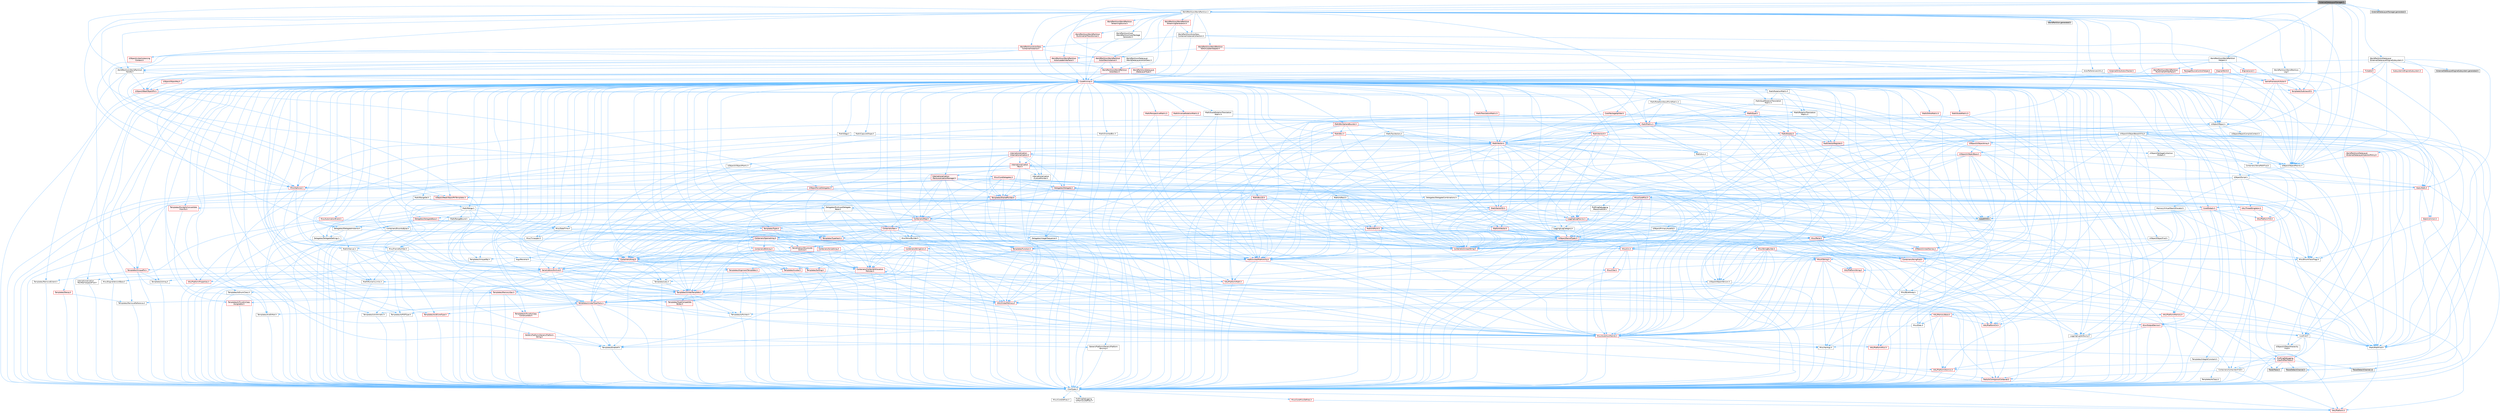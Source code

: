 digraph "ExternalDataLayerManager.h"
{
 // INTERACTIVE_SVG=YES
 // LATEX_PDF_SIZE
  bgcolor="transparent";
  edge [fontname=Helvetica,fontsize=10,labelfontname=Helvetica,labelfontsize=10];
  node [fontname=Helvetica,fontsize=10,shape=box,height=0.2,width=0.4];
  Node1 [id="Node000001",label="ExternalDataLayerManager.h",height=0.2,width=0.4,color="gray40", fillcolor="grey60", style="filled", fontcolor="black",tooltip=" "];
  Node1 -> Node2 [id="edge1_Node000001_Node000002",color="steelblue1",style="solid",tooltip=" "];
  Node2 [id="Node000002",label="CoreFwd.h",height=0.2,width=0.4,color="grey40", fillcolor="white", style="filled",URL="$d1/d1e/CoreFwd_8h.html",tooltip=" "];
  Node2 -> Node3 [id="edge2_Node000002_Node000003",color="steelblue1",style="solid",tooltip=" "];
  Node3 [id="Node000003",label="CoreTypes.h",height=0.2,width=0.4,color="grey40", fillcolor="white", style="filled",URL="$dc/dec/CoreTypes_8h.html",tooltip=" "];
  Node3 -> Node4 [id="edge3_Node000003_Node000004",color="steelblue1",style="solid",tooltip=" "];
  Node4 [id="Node000004",label="HAL/Platform.h",height=0.2,width=0.4,color="red", fillcolor="#FFF0F0", style="filled",URL="$d9/dd0/Platform_8h.html",tooltip=" "];
  Node3 -> Node14 [id="edge4_Node000003_Node000014",color="steelblue1",style="solid",tooltip=" "];
  Node14 [id="Node000014",label="ProfilingDebugging\l/UMemoryDefines.h",height=0.2,width=0.4,color="grey40", fillcolor="white", style="filled",URL="$d2/da2/UMemoryDefines_8h.html",tooltip=" "];
  Node3 -> Node15 [id="edge5_Node000003_Node000015",color="steelblue1",style="solid",tooltip=" "];
  Node15 [id="Node000015",label="Misc/CoreMiscDefines.h",height=0.2,width=0.4,color="red", fillcolor="#FFF0F0", style="filled",URL="$da/d38/CoreMiscDefines_8h.html",tooltip=" "];
  Node15 -> Node4 [id="edge6_Node000015_Node000004",color="steelblue1",style="solid",tooltip=" "];
  Node3 -> Node16 [id="edge7_Node000003_Node000016",color="steelblue1",style="solid",tooltip=" "];
  Node16 [id="Node000016",label="Misc/CoreDefines.h",height=0.2,width=0.4,color="grey40", fillcolor="white", style="filled",URL="$d3/dd2/CoreDefines_8h.html",tooltip=" "];
  Node2 -> Node17 [id="edge8_Node000002_Node000017",color="steelblue1",style="solid",tooltip=" "];
  Node17 [id="Node000017",label="Containers/ContainersFwd.h",height=0.2,width=0.4,color="grey40", fillcolor="white", style="filled",URL="$d4/d0a/ContainersFwd_8h.html",tooltip=" "];
  Node17 -> Node4 [id="edge9_Node000017_Node000004",color="steelblue1",style="solid",tooltip=" "];
  Node17 -> Node3 [id="edge10_Node000017_Node000003",color="steelblue1",style="solid",tooltip=" "];
  Node17 -> Node18 [id="edge11_Node000017_Node000018",color="steelblue1",style="solid",tooltip=" "];
  Node18 [id="Node000018",label="Traits/IsContiguousContainer.h",height=0.2,width=0.4,color="red", fillcolor="#FFF0F0", style="filled",URL="$d5/d3c/IsContiguousContainer_8h.html",tooltip=" "];
  Node18 -> Node3 [id="edge12_Node000018_Node000003",color="steelblue1",style="solid",tooltip=" "];
  Node2 -> Node21 [id="edge13_Node000002_Node000021",color="steelblue1",style="solid",tooltip=" "];
  Node21 [id="Node000021",label="Math/MathFwd.h",height=0.2,width=0.4,color="grey40", fillcolor="white", style="filled",URL="$d2/d10/MathFwd_8h.html",tooltip=" "];
  Node21 -> Node4 [id="edge14_Node000021_Node000004",color="steelblue1",style="solid",tooltip=" "];
  Node2 -> Node22 [id="edge15_Node000002_Node000022",color="steelblue1",style="solid",tooltip=" "];
  Node22 [id="Node000022",label="UObject/UObjectHierarchy\lFwd.h",height=0.2,width=0.4,color="grey40", fillcolor="white", style="filled",URL="$d3/d13/UObjectHierarchyFwd_8h.html",tooltip=" "];
  Node1 -> Node23 [id="edge16_Node000001_Node000023",color="steelblue1",style="solid",tooltip=" "];
  Node23 [id="Node000023",label="UObject/ObjectMacros.h",height=0.2,width=0.4,color="grey40", fillcolor="white", style="filled",URL="$d8/d8d/ObjectMacros_8h.html",tooltip=" "];
  Node23 -> Node24 [id="edge17_Node000023_Node000024",color="steelblue1",style="solid",tooltip=" "];
  Node24 [id="Node000024",label="Misc/EnumClassFlags.h",height=0.2,width=0.4,color="grey40", fillcolor="white", style="filled",URL="$d8/de7/EnumClassFlags_8h.html",tooltip=" "];
  Node23 -> Node25 [id="edge18_Node000023_Node000025",color="steelblue1",style="solid",tooltip=" "];
  Node25 [id="Node000025",label="UObject/Script.h",height=0.2,width=0.4,color="grey40", fillcolor="white", style="filled",URL="$de/dc6/Script_8h.html",tooltip=" "];
  Node25 -> Node26 [id="edge19_Node000025_Node000026",color="steelblue1",style="solid",tooltip=" "];
  Node26 [id="Node000026",label="Delegates/Delegate.h",height=0.2,width=0.4,color="red", fillcolor="#FFF0F0", style="filled",URL="$d4/d80/Delegate_8h.html",tooltip=" "];
  Node26 -> Node3 [id="edge20_Node000026_Node000003",color="steelblue1",style="solid",tooltip=" "];
  Node26 -> Node27 [id="edge21_Node000026_Node000027",color="steelblue1",style="solid",tooltip=" "];
  Node27 [id="Node000027",label="Misc/AssertionMacros.h",height=0.2,width=0.4,color="red", fillcolor="#FFF0F0", style="filled",URL="$d0/dfa/AssertionMacros_8h.html",tooltip=" "];
  Node27 -> Node3 [id="edge22_Node000027_Node000003",color="steelblue1",style="solid",tooltip=" "];
  Node27 -> Node4 [id="edge23_Node000027_Node000004",color="steelblue1",style="solid",tooltip=" "];
  Node27 -> Node28 [id="edge24_Node000027_Node000028",color="steelblue1",style="solid",tooltip=" "];
  Node28 [id="Node000028",label="HAL/PlatformMisc.h",height=0.2,width=0.4,color="red", fillcolor="#FFF0F0", style="filled",URL="$d0/df5/PlatformMisc_8h.html",tooltip=" "];
  Node28 -> Node3 [id="edge25_Node000028_Node000003",color="steelblue1",style="solid",tooltip=" "];
  Node28 -> Node48 [id="edge26_Node000028_Node000048",color="steelblue1",style="solid",tooltip=" "];
  Node48 [id="Node000048",label="ProfilingDebugging\l/CpuProfilerTrace.h",height=0.2,width=0.4,color="red", fillcolor="#FFF0F0", style="filled",URL="$da/dcb/CpuProfilerTrace_8h.html",tooltip=" "];
  Node48 -> Node3 [id="edge27_Node000048_Node000003",color="steelblue1",style="solid",tooltip=" "];
  Node48 -> Node17 [id="edge28_Node000048_Node000017",color="steelblue1",style="solid",tooltip=" "];
  Node48 -> Node49 [id="edge29_Node000048_Node000049",color="steelblue1",style="solid",tooltip=" "];
  Node49 [id="Node000049",label="HAL/PlatformAtomics.h",height=0.2,width=0.4,color="red", fillcolor="#FFF0F0", style="filled",URL="$d3/d36/PlatformAtomics_8h.html",tooltip=" "];
  Node49 -> Node3 [id="edge30_Node000049_Node000003",color="steelblue1",style="solid",tooltip=" "];
  Node48 -> Node53 [id="edge31_Node000048_Node000053",color="steelblue1",style="solid",tooltip=" "];
  Node53 [id="Node000053",label="Trace/Detail/Channel.h",height=0.2,width=0.4,color="grey60", fillcolor="#E0E0E0", style="filled",tooltip=" "];
  Node48 -> Node54 [id="edge32_Node000048_Node000054",color="steelblue1",style="solid",tooltip=" "];
  Node54 [id="Node000054",label="Trace/Detail/Channel.inl",height=0.2,width=0.4,color="grey60", fillcolor="#E0E0E0", style="filled",tooltip=" "];
  Node48 -> Node55 [id="edge33_Node000048_Node000055",color="steelblue1",style="solid",tooltip=" "];
  Node55 [id="Node000055",label="Trace/Trace.h",height=0.2,width=0.4,color="grey60", fillcolor="#E0E0E0", style="filled",tooltip=" "];
  Node27 -> Node56 [id="edge34_Node000027_Node000056",color="steelblue1",style="solid",tooltip=" "];
  Node56 [id="Node000056",label="Templates/EnableIf.h",height=0.2,width=0.4,color="grey40", fillcolor="white", style="filled",URL="$d7/d60/EnableIf_8h.html",tooltip=" "];
  Node56 -> Node3 [id="edge35_Node000056_Node000003",color="steelblue1",style="solid",tooltip=" "];
  Node27 -> Node62 [id="edge36_Node000027_Node000062",color="steelblue1",style="solid",tooltip=" "];
  Node62 [id="Node000062",label="Misc/VarArgs.h",height=0.2,width=0.4,color="grey40", fillcolor="white", style="filled",URL="$d5/d6f/VarArgs_8h.html",tooltip=" "];
  Node62 -> Node3 [id="edge37_Node000062_Node000003",color="steelblue1",style="solid",tooltip=" "];
  Node26 -> Node70 [id="edge38_Node000026_Node000070",color="steelblue1",style="solid",tooltip=" "];
  Node70 [id="Node000070",label="UObject/NameTypes.h",height=0.2,width=0.4,color="red", fillcolor="#FFF0F0", style="filled",URL="$d6/d35/NameTypes_8h.html",tooltip=" "];
  Node70 -> Node3 [id="edge39_Node000070_Node000003",color="steelblue1",style="solid",tooltip=" "];
  Node70 -> Node27 [id="edge40_Node000070_Node000027",color="steelblue1",style="solid",tooltip=" "];
  Node70 -> Node71 [id="edge41_Node000070_Node000071",color="steelblue1",style="solid",tooltip=" "];
  Node71 [id="Node000071",label="HAL/UnrealMemory.h",height=0.2,width=0.4,color="red", fillcolor="#FFF0F0", style="filled",URL="$d9/d96/UnrealMemory_8h.html",tooltip=" "];
  Node71 -> Node3 [id="edge42_Node000071_Node000003",color="steelblue1",style="solid",tooltip=" "];
  Node71 -> Node75 [id="edge43_Node000071_Node000075",color="steelblue1",style="solid",tooltip=" "];
  Node75 [id="Node000075",label="HAL/MemoryBase.h",height=0.2,width=0.4,color="red", fillcolor="#FFF0F0", style="filled",URL="$d6/d9f/MemoryBase_8h.html",tooltip=" "];
  Node75 -> Node3 [id="edge44_Node000075_Node000003",color="steelblue1",style="solid",tooltip=" "];
  Node75 -> Node49 [id="edge45_Node000075_Node000049",color="steelblue1",style="solid",tooltip=" "];
  Node75 -> Node33 [id="edge46_Node000075_Node000033",color="steelblue1",style="solid",tooltip=" "];
  Node33 [id="Node000033",label="HAL/PlatformCrt.h",height=0.2,width=0.4,color="red", fillcolor="#FFF0F0", style="filled",URL="$d8/d75/PlatformCrt_8h.html",tooltip=" "];
  Node75 -> Node76 [id="edge47_Node000075_Node000076",color="steelblue1",style="solid",tooltip=" "];
  Node76 [id="Node000076",label="Misc/Exec.h",height=0.2,width=0.4,color="grey40", fillcolor="white", style="filled",URL="$de/ddb/Exec_8h.html",tooltip=" "];
  Node76 -> Node3 [id="edge48_Node000076_Node000003",color="steelblue1",style="solid",tooltip=" "];
  Node76 -> Node27 [id="edge49_Node000076_Node000027",color="steelblue1",style="solid",tooltip=" "];
  Node75 -> Node77 [id="edge50_Node000075_Node000077",color="steelblue1",style="solid",tooltip=" "];
  Node77 [id="Node000077",label="Misc/OutputDevice.h",height=0.2,width=0.4,color="red", fillcolor="#FFF0F0", style="filled",URL="$d7/d32/OutputDevice_8h.html",tooltip=" "];
  Node77 -> Node2 [id="edge51_Node000077_Node000002",color="steelblue1",style="solid",tooltip=" "];
  Node77 -> Node3 [id="edge52_Node000077_Node000003",color="steelblue1",style="solid",tooltip=" "];
  Node77 -> Node78 [id="edge53_Node000077_Node000078",color="steelblue1",style="solid",tooltip=" "];
  Node78 [id="Node000078",label="Logging/LogVerbosity.h",height=0.2,width=0.4,color="grey40", fillcolor="white", style="filled",URL="$d2/d8f/LogVerbosity_8h.html",tooltip=" "];
  Node78 -> Node3 [id="edge54_Node000078_Node000003",color="steelblue1",style="solid",tooltip=" "];
  Node77 -> Node62 [id="edge55_Node000077_Node000062",color="steelblue1",style="solid",tooltip=" "];
  Node71 -> Node88 [id="edge56_Node000071_Node000088",color="steelblue1",style="solid",tooltip=" "];
  Node88 [id="Node000088",label="HAL/PlatformMemory.h",height=0.2,width=0.4,color="red", fillcolor="#FFF0F0", style="filled",URL="$de/d68/PlatformMemory_8h.html",tooltip=" "];
  Node88 -> Node3 [id="edge57_Node000088_Node000003",color="steelblue1",style="solid",tooltip=" "];
  Node71 -> Node91 [id="edge58_Node000071_Node000091",color="steelblue1",style="solid",tooltip=" "];
  Node91 [id="Node000091",label="Templates/IsPointer.h",height=0.2,width=0.4,color="grey40", fillcolor="white", style="filled",URL="$d7/d05/IsPointer_8h.html",tooltip=" "];
  Node91 -> Node3 [id="edge59_Node000091_Node000003",color="steelblue1",style="solid",tooltip=" "];
  Node70 -> Node92 [id="edge60_Node000070_Node000092",color="steelblue1",style="solid",tooltip=" "];
  Node92 [id="Node000092",label="Templates/UnrealTypeTraits.h",height=0.2,width=0.4,color="red", fillcolor="#FFF0F0", style="filled",URL="$d2/d2d/UnrealTypeTraits_8h.html",tooltip=" "];
  Node92 -> Node3 [id="edge61_Node000092_Node000003",color="steelblue1",style="solid",tooltip=" "];
  Node92 -> Node91 [id="edge62_Node000092_Node000091",color="steelblue1",style="solid",tooltip=" "];
  Node92 -> Node27 [id="edge63_Node000092_Node000027",color="steelblue1",style="solid",tooltip=" "];
  Node92 -> Node84 [id="edge64_Node000092_Node000084",color="steelblue1",style="solid",tooltip=" "];
  Node84 [id="Node000084",label="Templates/AndOrNot.h",height=0.2,width=0.4,color="grey40", fillcolor="white", style="filled",URL="$db/d0a/AndOrNot_8h.html",tooltip=" "];
  Node84 -> Node3 [id="edge65_Node000084_Node000003",color="steelblue1",style="solid",tooltip=" "];
  Node92 -> Node56 [id="edge66_Node000092_Node000056",color="steelblue1",style="solid",tooltip=" "];
  Node92 -> Node93 [id="edge67_Node000092_Node000093",color="steelblue1",style="solid",tooltip=" "];
  Node93 [id="Node000093",label="Templates/IsArithmetic.h",height=0.2,width=0.4,color="grey40", fillcolor="white", style="filled",URL="$d2/d5d/IsArithmetic_8h.html",tooltip=" "];
  Node93 -> Node3 [id="edge68_Node000093_Node000003",color="steelblue1",style="solid",tooltip=" "];
  Node92 -> Node95 [id="edge69_Node000092_Node000095",color="steelblue1",style="solid",tooltip=" "];
  Node95 [id="Node000095",label="Templates/IsPODType.h",height=0.2,width=0.4,color="grey40", fillcolor="white", style="filled",URL="$d7/db1/IsPODType_8h.html",tooltip=" "];
  Node95 -> Node3 [id="edge70_Node000095_Node000003",color="steelblue1",style="solid",tooltip=" "];
  Node92 -> Node96 [id="edge71_Node000092_Node000096",color="steelblue1",style="solid",tooltip=" "];
  Node96 [id="Node000096",label="Templates/IsUECoreType.h",height=0.2,width=0.4,color="red", fillcolor="#FFF0F0", style="filled",URL="$d1/db8/IsUECoreType_8h.html",tooltip=" "];
  Node96 -> Node3 [id="edge72_Node000096_Node000003",color="steelblue1",style="solid",tooltip=" "];
  Node92 -> Node85 [id="edge73_Node000092_Node000085",color="steelblue1",style="solid",tooltip=" "];
  Node85 [id="Node000085",label="Templates/IsTriviallyCopy\lConstructible.h",height=0.2,width=0.4,color="red", fillcolor="#FFF0F0", style="filled",URL="$d3/d78/IsTriviallyCopyConstructible_8h.html",tooltip=" "];
  Node85 -> Node3 [id="edge74_Node000085_Node000003",color="steelblue1",style="solid",tooltip=" "];
  Node70 -> Node97 [id="edge75_Node000070_Node000097",color="steelblue1",style="solid",tooltip=" "];
  Node97 [id="Node000097",label="Templates/UnrealTemplate.h",height=0.2,width=0.4,color="red", fillcolor="#FFF0F0", style="filled",URL="$d4/d24/UnrealTemplate_8h.html",tooltip=" "];
  Node97 -> Node3 [id="edge76_Node000097_Node000003",color="steelblue1",style="solid",tooltip=" "];
  Node97 -> Node91 [id="edge77_Node000097_Node000091",color="steelblue1",style="solid",tooltip=" "];
  Node97 -> Node71 [id="edge78_Node000097_Node000071",color="steelblue1",style="solid",tooltip=" "];
  Node97 -> Node92 [id="edge79_Node000097_Node000092",color="steelblue1",style="solid",tooltip=" "];
  Node97 -> Node100 [id="edge80_Node000097_Node000100",color="steelblue1",style="solid",tooltip=" "];
  Node100 [id="Node000100",label="Templates/RemoveReference.h",height=0.2,width=0.4,color="grey40", fillcolor="white", style="filled",URL="$da/dbe/RemoveReference_8h.html",tooltip=" "];
  Node100 -> Node3 [id="edge81_Node000100_Node000003",color="steelblue1",style="solid",tooltip=" "];
  Node97 -> Node101 [id="edge82_Node000097_Node000101",color="steelblue1",style="solid",tooltip=" "];
  Node101 [id="Node000101",label="Templates/TypeCompatible\lBytes.h",height=0.2,width=0.4,color="red", fillcolor="#FFF0F0", style="filled",URL="$df/d0a/TypeCompatibleBytes_8h.html",tooltip=" "];
  Node101 -> Node3 [id="edge83_Node000101_Node000003",color="steelblue1",style="solid",tooltip=" "];
  Node97 -> Node18 [id="edge84_Node000097_Node000018",color="steelblue1",style="solid",tooltip=" "];
  Node70 -> Node103 [id="edge85_Node000070_Node000103",color="steelblue1",style="solid",tooltip=" "];
  Node103 [id="Node000103",label="Containers/UnrealString.h",height=0.2,width=0.4,color="red", fillcolor="#FFF0F0", style="filled",URL="$d5/dba/UnrealString_8h.html",tooltip=" "];
  Node70 -> Node110 [id="edge86_Node000070_Node000110",color="steelblue1",style="solid",tooltip=" "];
  Node110 [id="Node000110",label="Containers/StringConv.h",height=0.2,width=0.4,color="red", fillcolor="#FFF0F0", style="filled",URL="$d3/ddf/StringConv_8h.html",tooltip=" "];
  Node110 -> Node3 [id="edge87_Node000110_Node000003",color="steelblue1",style="solid",tooltip=" "];
  Node110 -> Node27 [id="edge88_Node000110_Node000027",color="steelblue1",style="solid",tooltip=" "];
  Node110 -> Node111 [id="edge89_Node000110_Node000111",color="steelblue1",style="solid",tooltip=" "];
  Node111 [id="Node000111",label="Containers/ContainerAllocation\lPolicies.h",height=0.2,width=0.4,color="red", fillcolor="#FFF0F0", style="filled",URL="$d7/dff/ContainerAllocationPolicies_8h.html",tooltip=" "];
  Node111 -> Node3 [id="edge90_Node000111_Node000003",color="steelblue1",style="solid",tooltip=" "];
  Node111 -> Node111 [id="edge91_Node000111_Node000111",color="steelblue1",style="solid",tooltip=" "];
  Node111 -> Node113 [id="edge92_Node000111_Node000113",color="steelblue1",style="solid",tooltip=" "];
  Node113 [id="Node000113",label="HAL/PlatformMath.h",height=0.2,width=0.4,color="red", fillcolor="#FFF0F0", style="filled",URL="$dc/d53/PlatformMath_8h.html",tooltip=" "];
  Node113 -> Node3 [id="edge93_Node000113_Node000003",color="steelblue1",style="solid",tooltip=" "];
  Node111 -> Node71 [id="edge94_Node000111_Node000071",color="steelblue1",style="solid",tooltip=" "];
  Node111 -> Node43 [id="edge95_Node000111_Node000043",color="steelblue1",style="solid",tooltip=" "];
  Node43 [id="Node000043",label="Math/NumericLimits.h",height=0.2,width=0.4,color="grey40", fillcolor="white", style="filled",URL="$df/d1b/NumericLimits_8h.html",tooltip=" "];
  Node43 -> Node3 [id="edge96_Node000043_Node000003",color="steelblue1",style="solid",tooltip=" "];
  Node111 -> Node27 [id="edge97_Node000111_Node000027",color="steelblue1",style="solid",tooltip=" "];
  Node111 -> Node122 [id="edge98_Node000111_Node000122",color="steelblue1",style="solid",tooltip=" "];
  Node122 [id="Node000122",label="Templates/MemoryOps.h",height=0.2,width=0.4,color="red", fillcolor="#FFF0F0", style="filled",URL="$db/dea/MemoryOps_8h.html",tooltip=" "];
  Node122 -> Node3 [id="edge99_Node000122_Node000003",color="steelblue1",style="solid",tooltip=" "];
  Node122 -> Node71 [id="edge100_Node000122_Node000071",color="steelblue1",style="solid",tooltip=" "];
  Node122 -> Node86 [id="edge101_Node000122_Node000086",color="steelblue1",style="solid",tooltip=" "];
  Node86 [id="Node000086",label="Templates/IsTriviallyCopy\lAssignable.h",height=0.2,width=0.4,color="red", fillcolor="#FFF0F0", style="filled",URL="$d2/df2/IsTriviallyCopyAssignable_8h.html",tooltip=" "];
  Node86 -> Node3 [id="edge102_Node000086_Node000003",color="steelblue1",style="solid",tooltip=" "];
  Node122 -> Node85 [id="edge103_Node000122_Node000085",color="steelblue1",style="solid",tooltip=" "];
  Node122 -> Node92 [id="edge104_Node000122_Node000092",color="steelblue1",style="solid",tooltip=" "];
  Node111 -> Node101 [id="edge105_Node000111_Node000101",color="steelblue1",style="solid",tooltip=" "];
  Node110 -> Node123 [id="edge106_Node000110_Node000123",color="steelblue1",style="solid",tooltip=" "];
  Node123 [id="Node000123",label="Containers/Array.h",height=0.2,width=0.4,color="red", fillcolor="#FFF0F0", style="filled",URL="$df/dd0/Array_8h.html",tooltip=" "];
  Node123 -> Node3 [id="edge107_Node000123_Node000003",color="steelblue1",style="solid",tooltip=" "];
  Node123 -> Node27 [id="edge108_Node000123_Node000027",color="steelblue1",style="solid",tooltip=" "];
  Node123 -> Node71 [id="edge109_Node000123_Node000071",color="steelblue1",style="solid",tooltip=" "];
  Node123 -> Node92 [id="edge110_Node000123_Node000092",color="steelblue1",style="solid",tooltip=" "];
  Node123 -> Node97 [id="edge111_Node000123_Node000097",color="steelblue1",style="solid",tooltip=" "];
  Node123 -> Node111 [id="edge112_Node000123_Node000111",color="steelblue1",style="solid",tooltip=" "];
  Node123 -> Node130 [id="edge113_Node000123_Node000130",color="steelblue1",style="solid",tooltip=" "];
  Node130 [id="Node000130",label="Serialization/Archive.h",height=0.2,width=0.4,color="red", fillcolor="#FFF0F0", style="filled",URL="$d7/d3b/Archive_8h.html",tooltip=" "];
  Node130 -> Node2 [id="edge114_Node000130_Node000002",color="steelblue1",style="solid",tooltip=" "];
  Node130 -> Node3 [id="edge115_Node000130_Node000003",color="steelblue1",style="solid",tooltip=" "];
  Node130 -> Node131 [id="edge116_Node000130_Node000131",color="steelblue1",style="solid",tooltip=" "];
  Node131 [id="Node000131",label="HAL/PlatformProperties.h",height=0.2,width=0.4,color="red", fillcolor="#FFF0F0", style="filled",URL="$d9/db0/PlatformProperties_8h.html",tooltip=" "];
  Node131 -> Node3 [id="edge117_Node000131_Node000003",color="steelblue1",style="solid",tooltip=" "];
  Node130 -> Node134 [id="edge118_Node000130_Node000134",color="steelblue1",style="solid",tooltip=" "];
  Node134 [id="Node000134",label="Internationalization\l/TextNamespaceFwd.h",height=0.2,width=0.4,color="grey40", fillcolor="white", style="filled",URL="$d8/d97/TextNamespaceFwd_8h.html",tooltip=" "];
  Node134 -> Node3 [id="edge119_Node000134_Node000003",color="steelblue1",style="solid",tooltip=" "];
  Node130 -> Node21 [id="edge120_Node000130_Node000021",color="steelblue1",style="solid",tooltip=" "];
  Node130 -> Node27 [id="edge121_Node000130_Node000027",color="steelblue1",style="solid",tooltip=" "];
  Node130 -> Node135 [id="edge122_Node000130_Node000135",color="steelblue1",style="solid",tooltip=" "];
  Node135 [id="Node000135",label="Misc/EngineVersionBase.h",height=0.2,width=0.4,color="grey40", fillcolor="white", style="filled",URL="$d5/d2b/EngineVersionBase_8h.html",tooltip=" "];
  Node135 -> Node3 [id="edge123_Node000135_Node000003",color="steelblue1",style="solid",tooltip=" "];
  Node130 -> Node62 [id="edge124_Node000130_Node000062",color="steelblue1",style="solid",tooltip=" "];
  Node130 -> Node56 [id="edge125_Node000130_Node000056",color="steelblue1",style="solid",tooltip=" "];
  Node130 -> Node138 [id="edge126_Node000130_Node000138",color="steelblue1",style="solid",tooltip=" "];
  Node138 [id="Node000138",label="Templates/IsEnumClass.h",height=0.2,width=0.4,color="grey40", fillcolor="white", style="filled",URL="$d7/d15/IsEnumClass_8h.html",tooltip=" "];
  Node138 -> Node3 [id="edge127_Node000138_Node000003",color="steelblue1",style="solid",tooltip=" "];
  Node138 -> Node84 [id="edge128_Node000138_Node000084",color="steelblue1",style="solid",tooltip=" "];
  Node130 -> Node97 [id="edge129_Node000130_Node000097",color="steelblue1",style="solid",tooltip=" "];
  Node130 -> Node139 [id="edge130_Node000130_Node000139",color="steelblue1",style="solid",tooltip=" "];
  Node139 [id="Node000139",label="UObject/ObjectVersion.h",height=0.2,width=0.4,color="grey40", fillcolor="white", style="filled",URL="$da/d63/ObjectVersion_8h.html",tooltip=" "];
  Node139 -> Node3 [id="edge131_Node000139_Node000003",color="steelblue1",style="solid",tooltip=" "];
  Node123 -> Node156 [id="edge132_Node000123_Node000156",color="steelblue1",style="solid",tooltip=" "];
  Node156 [id="Node000156",label="Templates/Invoke.h",height=0.2,width=0.4,color="red", fillcolor="#FFF0F0", style="filled",URL="$d7/deb/Invoke_8h.html",tooltip=" "];
  Node156 -> Node3 [id="edge133_Node000156_Node000003",color="steelblue1",style="solid",tooltip=" "];
  Node156 -> Node97 [id="edge134_Node000156_Node000097",color="steelblue1",style="solid",tooltip=" "];
  Node123 -> Node161 [id="edge135_Node000123_Node000161",color="steelblue1",style="solid",tooltip=" "];
  Node161 [id="Node000161",label="Templates/Less.h",height=0.2,width=0.4,color="grey40", fillcolor="white", style="filled",URL="$de/dc8/Less_8h.html",tooltip=" "];
  Node161 -> Node3 [id="edge136_Node000161_Node000003",color="steelblue1",style="solid",tooltip=" "];
  Node161 -> Node97 [id="edge137_Node000161_Node000097",color="steelblue1",style="solid",tooltip=" "];
  Node123 -> Node169 [id="edge138_Node000123_Node000169",color="steelblue1",style="solid",tooltip=" "];
  Node169 [id="Node000169",label="Templates/Sorting.h",height=0.2,width=0.4,color="red", fillcolor="#FFF0F0", style="filled",URL="$d3/d9e/Sorting_8h.html",tooltip=" "];
  Node169 -> Node3 [id="edge139_Node000169_Node000003",color="steelblue1",style="solid",tooltip=" "];
  Node169 -> Node113 [id="edge140_Node000169_Node000113",color="steelblue1",style="solid",tooltip=" "];
  Node169 -> Node161 [id="edge141_Node000169_Node000161",color="steelblue1",style="solid",tooltip=" "];
  Node123 -> Node173 [id="edge142_Node000123_Node000173",color="steelblue1",style="solid",tooltip=" "];
  Node173 [id="Node000173",label="Templates/AlignmentTemplates.h",height=0.2,width=0.4,color="red", fillcolor="#FFF0F0", style="filled",URL="$dd/d32/AlignmentTemplates_8h.html",tooltip=" "];
  Node173 -> Node3 [id="edge143_Node000173_Node000003",color="steelblue1",style="solid",tooltip=" "];
  Node173 -> Node91 [id="edge144_Node000173_Node000091",color="steelblue1",style="solid",tooltip=" "];
  Node110 -> Node147 [id="edge145_Node000110_Node000147",color="steelblue1",style="solid",tooltip=" "];
  Node147 [id="Node000147",label="Misc/CString.h",height=0.2,width=0.4,color="red", fillcolor="#FFF0F0", style="filled",URL="$d2/d49/CString_8h.html",tooltip=" "];
  Node147 -> Node3 [id="edge146_Node000147_Node000003",color="steelblue1",style="solid",tooltip=" "];
  Node147 -> Node33 [id="edge147_Node000147_Node000033",color="steelblue1",style="solid",tooltip=" "];
  Node147 -> Node73 [id="edge148_Node000147_Node000073",color="steelblue1",style="solid",tooltip=" "];
  Node73 [id="Node000073",label="HAL/PlatformString.h",height=0.2,width=0.4,color="red", fillcolor="#FFF0F0", style="filled",URL="$db/db5/PlatformString_8h.html",tooltip=" "];
  Node73 -> Node3 [id="edge149_Node000073_Node000003",color="steelblue1",style="solid",tooltip=" "];
  Node147 -> Node27 [id="edge150_Node000147_Node000027",color="steelblue1",style="solid",tooltip=" "];
  Node147 -> Node148 [id="edge151_Node000147_Node000148",color="steelblue1",style="solid",tooltip=" "];
  Node148 [id="Node000148",label="Misc/Char.h",height=0.2,width=0.4,color="red", fillcolor="#FFF0F0", style="filled",URL="$d0/d58/Char_8h.html",tooltip=" "];
  Node148 -> Node3 [id="edge152_Node000148_Node000003",color="steelblue1",style="solid",tooltip=" "];
  Node147 -> Node62 [id="edge153_Node000147_Node000062",color="steelblue1",style="solid",tooltip=" "];
  Node110 -> Node174 [id="edge154_Node000110_Node000174",color="steelblue1",style="solid",tooltip=" "];
  Node174 [id="Node000174",label="Templates/IsArray.h",height=0.2,width=0.4,color="grey40", fillcolor="white", style="filled",URL="$d8/d8d/IsArray_8h.html",tooltip=" "];
  Node174 -> Node3 [id="edge155_Node000174_Node000003",color="steelblue1",style="solid",tooltip=" "];
  Node110 -> Node97 [id="edge156_Node000110_Node000097",color="steelblue1",style="solid",tooltip=" "];
  Node110 -> Node92 [id="edge157_Node000110_Node000092",color="steelblue1",style="solid",tooltip=" "];
  Node110 -> Node18 [id="edge158_Node000110_Node000018",color="steelblue1",style="solid",tooltip=" "];
  Node70 -> Node30 [id="edge159_Node000070_Node000030",color="steelblue1",style="solid",tooltip=" "];
  Node30 [id="Node000030",label="Containers/StringFwd.h",height=0.2,width=0.4,color="red", fillcolor="#FFF0F0", style="filled",URL="$df/d37/StringFwd_8h.html",tooltip=" "];
  Node30 -> Node3 [id="edge160_Node000030_Node000003",color="steelblue1",style="solid",tooltip=" "];
  Node30 -> Node18 [id="edge161_Node000030_Node000018",color="steelblue1",style="solid",tooltip=" "];
  Node70 -> Node175 [id="edge162_Node000070_Node000175",color="steelblue1",style="solid",tooltip=" "];
  Node175 [id="Node000175",label="UObject/UnrealNames.h",height=0.2,width=0.4,color="red", fillcolor="#FFF0F0", style="filled",URL="$d8/db1/UnrealNames_8h.html",tooltip=" "];
  Node175 -> Node3 [id="edge163_Node000175_Node000003",color="steelblue1",style="solid",tooltip=" "];
  Node70 -> Node177 [id="edge164_Node000070_Node000177",color="steelblue1",style="solid",tooltip=" "];
  Node177 [id="Node000177",label="Misc/StringBuilder.h",height=0.2,width=0.4,color="red", fillcolor="#FFF0F0", style="filled",URL="$d4/d52/StringBuilder_8h.html",tooltip=" "];
  Node177 -> Node30 [id="edge165_Node000177_Node000030",color="steelblue1",style="solid",tooltip=" "];
  Node177 -> Node3 [id="edge166_Node000177_Node000003",color="steelblue1",style="solid",tooltip=" "];
  Node177 -> Node73 [id="edge167_Node000177_Node000073",color="steelblue1",style="solid",tooltip=" "];
  Node177 -> Node71 [id="edge168_Node000177_Node000071",color="steelblue1",style="solid",tooltip=" "];
  Node177 -> Node27 [id="edge169_Node000177_Node000027",color="steelblue1",style="solid",tooltip=" "];
  Node177 -> Node147 [id="edge170_Node000177_Node000147",color="steelblue1",style="solid",tooltip=" "];
  Node177 -> Node56 [id="edge171_Node000177_Node000056",color="steelblue1",style="solid",tooltip=" "];
  Node177 -> Node97 [id="edge172_Node000177_Node000097",color="steelblue1",style="solid",tooltip=" "];
  Node177 -> Node92 [id="edge173_Node000177_Node000092",color="steelblue1",style="solid",tooltip=" "];
  Node177 -> Node18 [id="edge174_Node000177_Node000018",color="steelblue1",style="solid",tooltip=" "];
  Node70 -> Node55 [id="edge175_Node000070_Node000055",color="steelblue1",style="solid",tooltip=" "];
  Node26 -> Node183 [id="edge176_Node000026_Node000183",color="steelblue1",style="solid",tooltip=" "];
  Node183 [id="Node000183",label="Templates/SharedPointer.h",height=0.2,width=0.4,color="red", fillcolor="#FFF0F0", style="filled",URL="$d2/d17/SharedPointer_8h.html",tooltip=" "];
  Node183 -> Node3 [id="edge177_Node000183_Node000003",color="steelblue1",style="solid",tooltip=" "];
  Node183 -> Node184 [id="edge178_Node000183_Node000184",color="steelblue1",style="solid",tooltip=" "];
  Node184 [id="Node000184",label="Templates/PointerIsConvertible\lFromTo.h",height=0.2,width=0.4,color="red", fillcolor="#FFF0F0", style="filled",URL="$d6/d65/PointerIsConvertibleFromTo_8h.html",tooltip=" "];
  Node184 -> Node3 [id="edge179_Node000184_Node000003",color="steelblue1",style="solid",tooltip=" "];
  Node183 -> Node27 [id="edge180_Node000183_Node000027",color="steelblue1",style="solid",tooltip=" "];
  Node183 -> Node71 [id="edge181_Node000183_Node000071",color="steelblue1",style="solid",tooltip=" "];
  Node183 -> Node123 [id="edge182_Node000183_Node000123",color="steelblue1",style="solid",tooltip=" "];
  Node183 -> Node185 [id="edge183_Node000183_Node000185",color="steelblue1",style="solid",tooltip=" "];
  Node185 [id="Node000185",label="Containers/Map.h",height=0.2,width=0.4,color="red", fillcolor="#FFF0F0", style="filled",URL="$df/d79/Map_8h.html",tooltip=" "];
  Node185 -> Node3 [id="edge184_Node000185_Node000003",color="steelblue1",style="solid",tooltip=" "];
  Node185 -> Node186 [id="edge185_Node000185_Node000186",color="steelblue1",style="solid",tooltip=" "];
  Node186 [id="Node000186",label="Algo/Reverse.h",height=0.2,width=0.4,color="grey40", fillcolor="white", style="filled",URL="$d5/d93/Reverse_8h.html",tooltip=" "];
  Node186 -> Node3 [id="edge186_Node000186_Node000003",color="steelblue1",style="solid",tooltip=" "];
  Node186 -> Node97 [id="edge187_Node000186_Node000097",color="steelblue1",style="solid",tooltip=" "];
  Node185 -> Node187 [id="edge188_Node000185_Node000187",color="steelblue1",style="solid",tooltip=" "];
  Node187 [id="Node000187",label="Containers/Set.h",height=0.2,width=0.4,color="red", fillcolor="#FFF0F0", style="filled",URL="$d4/d45/Set_8h.html",tooltip=" "];
  Node187 -> Node111 [id="edge189_Node000187_Node000111",color="steelblue1",style="solid",tooltip=" "];
  Node187 -> Node189 [id="edge190_Node000187_Node000189",color="steelblue1",style="solid",tooltip=" "];
  Node189 [id="Node000189",label="Containers/SparseArray.h",height=0.2,width=0.4,color="red", fillcolor="#FFF0F0", style="filled",URL="$d5/dbf/SparseArray_8h.html",tooltip=" "];
  Node189 -> Node3 [id="edge191_Node000189_Node000003",color="steelblue1",style="solid",tooltip=" "];
  Node189 -> Node27 [id="edge192_Node000189_Node000027",color="steelblue1",style="solid",tooltip=" "];
  Node189 -> Node71 [id="edge193_Node000189_Node000071",color="steelblue1",style="solid",tooltip=" "];
  Node189 -> Node92 [id="edge194_Node000189_Node000092",color="steelblue1",style="solid",tooltip=" "];
  Node189 -> Node97 [id="edge195_Node000189_Node000097",color="steelblue1",style="solid",tooltip=" "];
  Node189 -> Node111 [id="edge196_Node000189_Node000111",color="steelblue1",style="solid",tooltip=" "];
  Node189 -> Node161 [id="edge197_Node000189_Node000161",color="steelblue1",style="solid",tooltip=" "];
  Node189 -> Node123 [id="edge198_Node000189_Node000123",color="steelblue1",style="solid",tooltip=" "];
  Node189 -> Node172 [id="edge199_Node000189_Node000172",color="steelblue1",style="solid",tooltip=" "];
  Node172 [id="Node000172",label="Math/UnrealMathUtility.h",height=0.2,width=0.4,color="red", fillcolor="#FFF0F0", style="filled",URL="$db/db8/UnrealMathUtility_8h.html",tooltip=" "];
  Node172 -> Node3 [id="edge200_Node000172_Node000003",color="steelblue1",style="solid",tooltip=" "];
  Node172 -> Node27 [id="edge201_Node000172_Node000027",color="steelblue1",style="solid",tooltip=" "];
  Node172 -> Node113 [id="edge202_Node000172_Node000113",color="steelblue1",style="solid",tooltip=" "];
  Node172 -> Node21 [id="edge203_Node000172_Node000021",color="steelblue1",style="solid",tooltip=" "];
  Node189 -> Node190 [id="edge204_Node000189_Node000190",color="steelblue1",style="solid",tooltip=" "];
  Node190 [id="Node000190",label="Containers/ScriptArray.h",height=0.2,width=0.4,color="red", fillcolor="#FFF0F0", style="filled",URL="$dc/daf/ScriptArray_8h.html",tooltip=" "];
  Node190 -> Node3 [id="edge205_Node000190_Node000003",color="steelblue1",style="solid",tooltip=" "];
  Node190 -> Node27 [id="edge206_Node000190_Node000027",color="steelblue1",style="solid",tooltip=" "];
  Node190 -> Node71 [id="edge207_Node000190_Node000071",color="steelblue1",style="solid",tooltip=" "];
  Node190 -> Node111 [id="edge208_Node000190_Node000111",color="steelblue1",style="solid",tooltip=" "];
  Node190 -> Node123 [id="edge209_Node000190_Node000123",color="steelblue1",style="solid",tooltip=" "];
  Node189 -> Node191 [id="edge210_Node000189_Node000191",color="steelblue1",style="solid",tooltip=" "];
  Node191 [id="Node000191",label="Containers/BitArray.h",height=0.2,width=0.4,color="red", fillcolor="#FFF0F0", style="filled",URL="$d1/de4/BitArray_8h.html",tooltip=" "];
  Node191 -> Node111 [id="edge211_Node000191_Node000111",color="steelblue1",style="solid",tooltip=" "];
  Node191 -> Node3 [id="edge212_Node000191_Node000003",color="steelblue1",style="solid",tooltip=" "];
  Node191 -> Node49 [id="edge213_Node000191_Node000049",color="steelblue1",style="solid",tooltip=" "];
  Node191 -> Node71 [id="edge214_Node000191_Node000071",color="steelblue1",style="solid",tooltip=" "];
  Node191 -> Node172 [id="edge215_Node000191_Node000172",color="steelblue1",style="solid",tooltip=" "];
  Node191 -> Node27 [id="edge216_Node000191_Node000027",color="steelblue1",style="solid",tooltip=" "];
  Node191 -> Node24 [id="edge217_Node000191_Node000024",color="steelblue1",style="solid",tooltip=" "];
  Node191 -> Node130 [id="edge218_Node000191_Node000130",color="steelblue1",style="solid",tooltip=" "];
  Node191 -> Node56 [id="edge219_Node000191_Node000056",color="steelblue1",style="solid",tooltip=" "];
  Node191 -> Node156 [id="edge220_Node000191_Node000156",color="steelblue1",style="solid",tooltip=" "];
  Node191 -> Node97 [id="edge221_Node000191_Node000097",color="steelblue1",style="solid",tooltip=" "];
  Node191 -> Node92 [id="edge222_Node000191_Node000092",color="steelblue1",style="solid",tooltip=" "];
  Node189 -> Node192 [id="edge223_Node000189_Node000192",color="steelblue1",style="solid",tooltip=" "];
  Node192 [id="Node000192",label="Serialization/Structured\lArchive.h",height=0.2,width=0.4,color="red", fillcolor="#FFF0F0", style="filled",URL="$d9/d1e/StructuredArchive_8h.html",tooltip=" "];
  Node192 -> Node123 [id="edge224_Node000192_Node000123",color="steelblue1",style="solid",tooltip=" "];
  Node192 -> Node111 [id="edge225_Node000192_Node000111",color="steelblue1",style="solid",tooltip=" "];
  Node192 -> Node3 [id="edge226_Node000192_Node000003",color="steelblue1",style="solid",tooltip=" "];
  Node192 -> Node130 [id="edge227_Node000192_Node000130",color="steelblue1",style="solid",tooltip=" "];
  Node192 -> Node203 [id="edge228_Node000192_Node000203",color="steelblue1",style="solid",tooltip=" "];
  Node203 [id="Node000203",label="Templates/UniqueObj.h",height=0.2,width=0.4,color="grey40", fillcolor="white", style="filled",URL="$da/d95/UniqueObj_8h.html",tooltip=" "];
  Node203 -> Node3 [id="edge229_Node000203_Node000003",color="steelblue1",style="solid",tooltip=" "];
  Node203 -> Node204 [id="edge230_Node000203_Node000204",color="steelblue1",style="solid",tooltip=" "];
  Node204 [id="Node000204",label="Templates/UniquePtr.h",height=0.2,width=0.4,color="red", fillcolor="#FFF0F0", style="filled",URL="$de/d1a/UniquePtr_8h.html",tooltip=" "];
  Node204 -> Node3 [id="edge231_Node000204_Node000003",color="steelblue1",style="solid",tooltip=" "];
  Node204 -> Node97 [id="edge232_Node000204_Node000097",color="steelblue1",style="solid",tooltip=" "];
  Node204 -> Node174 [id="edge233_Node000204_Node000174",color="steelblue1",style="solid",tooltip=" "];
  Node204 -> Node205 [id="edge234_Node000204_Node000205",color="steelblue1",style="solid",tooltip=" "];
  Node205 [id="Node000205",label="Templates/RemoveExtent.h",height=0.2,width=0.4,color="grey40", fillcolor="white", style="filled",URL="$dc/de9/RemoveExtent_8h.html",tooltip=" "];
  Node205 -> Node3 [id="edge235_Node000205_Node000003",color="steelblue1",style="solid",tooltip=" "];
  Node189 -> Node103 [id="edge236_Node000189_Node000103",color="steelblue1",style="solid",tooltip=" "];
  Node187 -> Node17 [id="edge237_Node000187_Node000017",color="steelblue1",style="solid",tooltip=" "];
  Node187 -> Node172 [id="edge238_Node000187_Node000172",color="steelblue1",style="solid",tooltip=" "];
  Node187 -> Node27 [id="edge239_Node000187_Node000027",color="steelblue1",style="solid",tooltip=" "];
  Node187 -> Node207 [id="edge240_Node000187_Node000207",color="steelblue1",style="solid",tooltip=" "];
  Node207 [id="Node000207",label="Misc/StructBuilder.h",height=0.2,width=0.4,color="grey40", fillcolor="white", style="filled",URL="$d9/db3/StructBuilder_8h.html",tooltip=" "];
  Node207 -> Node3 [id="edge241_Node000207_Node000003",color="steelblue1",style="solid",tooltip=" "];
  Node207 -> Node172 [id="edge242_Node000207_Node000172",color="steelblue1",style="solid",tooltip=" "];
  Node207 -> Node173 [id="edge243_Node000207_Node000173",color="steelblue1",style="solid",tooltip=" "];
  Node187 -> Node192 [id="edge244_Node000187_Node000192",color="steelblue1",style="solid",tooltip=" "];
  Node187 -> Node208 [id="edge245_Node000187_Node000208",color="steelblue1",style="solid",tooltip=" "];
  Node208 [id="Node000208",label="Templates/Function.h",height=0.2,width=0.4,color="red", fillcolor="#FFF0F0", style="filled",URL="$df/df5/Function_8h.html",tooltip=" "];
  Node208 -> Node3 [id="edge246_Node000208_Node000003",color="steelblue1",style="solid",tooltip=" "];
  Node208 -> Node27 [id="edge247_Node000208_Node000027",color="steelblue1",style="solid",tooltip=" "];
  Node208 -> Node71 [id="edge248_Node000208_Node000071",color="steelblue1",style="solid",tooltip=" "];
  Node208 -> Node92 [id="edge249_Node000208_Node000092",color="steelblue1",style="solid",tooltip=" "];
  Node208 -> Node156 [id="edge250_Node000208_Node000156",color="steelblue1",style="solid",tooltip=" "];
  Node208 -> Node97 [id="edge251_Node000208_Node000097",color="steelblue1",style="solid",tooltip=" "];
  Node208 -> Node172 [id="edge252_Node000208_Node000172",color="steelblue1",style="solid",tooltip=" "];
  Node187 -> Node169 [id="edge253_Node000187_Node000169",color="steelblue1",style="solid",tooltip=" "];
  Node187 -> Node145 [id="edge254_Node000187_Node000145",color="steelblue1",style="solid",tooltip=" "];
  Node145 [id="Node000145",label="Templates/TypeHash.h",height=0.2,width=0.4,color="red", fillcolor="#FFF0F0", style="filled",URL="$d1/d62/TypeHash_8h.html",tooltip=" "];
  Node145 -> Node3 [id="edge255_Node000145_Node000003",color="steelblue1",style="solid",tooltip=" "];
  Node145 -> Node146 [id="edge256_Node000145_Node000146",color="steelblue1",style="solid",tooltip=" "];
  Node146 [id="Node000146",label="Misc/Crc.h",height=0.2,width=0.4,color="red", fillcolor="#FFF0F0", style="filled",URL="$d4/dd2/Crc_8h.html",tooltip=" "];
  Node146 -> Node3 [id="edge257_Node000146_Node000003",color="steelblue1",style="solid",tooltip=" "];
  Node146 -> Node73 [id="edge258_Node000146_Node000073",color="steelblue1",style="solid",tooltip=" "];
  Node146 -> Node27 [id="edge259_Node000146_Node000027",color="steelblue1",style="solid",tooltip=" "];
  Node146 -> Node147 [id="edge260_Node000146_Node000147",color="steelblue1",style="solid",tooltip=" "];
  Node146 -> Node148 [id="edge261_Node000146_Node000148",color="steelblue1",style="solid",tooltip=" "];
  Node146 -> Node92 [id="edge262_Node000146_Node000092",color="steelblue1",style="solid",tooltip=" "];
  Node187 -> Node97 [id="edge263_Node000187_Node000097",color="steelblue1",style="solid",tooltip=" "];
  Node185 -> Node103 [id="edge264_Node000185_Node000103",color="steelblue1",style="solid",tooltip=" "];
  Node185 -> Node27 [id="edge265_Node000185_Node000027",color="steelblue1",style="solid",tooltip=" "];
  Node185 -> Node207 [id="edge266_Node000185_Node000207",color="steelblue1",style="solid",tooltip=" "];
  Node185 -> Node208 [id="edge267_Node000185_Node000208",color="steelblue1",style="solid",tooltip=" "];
  Node185 -> Node169 [id="edge268_Node000185_Node000169",color="steelblue1",style="solid",tooltip=" "];
  Node185 -> Node211 [id="edge269_Node000185_Node000211",color="steelblue1",style="solid",tooltip=" "];
  Node211 [id="Node000211",label="Templates/Tuple.h",height=0.2,width=0.4,color="red", fillcolor="#FFF0F0", style="filled",URL="$d2/d4f/Tuple_8h.html",tooltip=" "];
  Node211 -> Node3 [id="edge270_Node000211_Node000003",color="steelblue1",style="solid",tooltip=" "];
  Node211 -> Node97 [id="edge271_Node000211_Node000097",color="steelblue1",style="solid",tooltip=" "];
  Node211 -> Node212 [id="edge272_Node000211_Node000212",color="steelblue1",style="solid",tooltip=" "];
  Node212 [id="Node000212",label="Delegates/IntegerSequence.h",height=0.2,width=0.4,color="grey40", fillcolor="white", style="filled",URL="$d2/dcc/IntegerSequence_8h.html",tooltip=" "];
  Node212 -> Node3 [id="edge273_Node000212_Node000003",color="steelblue1",style="solid",tooltip=" "];
  Node211 -> Node156 [id="edge274_Node000211_Node000156",color="steelblue1",style="solid",tooltip=" "];
  Node211 -> Node192 [id="edge275_Node000211_Node000192",color="steelblue1",style="solid",tooltip=" "];
  Node211 -> Node145 [id="edge276_Node000211_Node000145",color="steelblue1",style="solid",tooltip=" "];
  Node185 -> Node97 [id="edge277_Node000185_Node000097",color="steelblue1",style="solid",tooltip=" "];
  Node185 -> Node92 [id="edge278_Node000185_Node000092",color="steelblue1",style="solid",tooltip=" "];
  Node183 -> Node214 [id="edge279_Node000183_Node000214",color="steelblue1",style="solid",tooltip=" "];
  Node214 [id="Node000214",label="CoreGlobals.h",height=0.2,width=0.4,color="red", fillcolor="#FFF0F0", style="filled",URL="$d5/d8c/CoreGlobals_8h.html",tooltip=" "];
  Node214 -> Node103 [id="edge280_Node000214_Node000103",color="steelblue1",style="solid",tooltip=" "];
  Node214 -> Node3 [id="edge281_Node000214_Node000003",color="steelblue1",style="solid",tooltip=" "];
  Node214 -> Node215 [id="edge282_Node000214_Node000215",color="steelblue1",style="solid",tooltip=" "];
  Node215 [id="Node000215",label="HAL/PlatformTLS.h",height=0.2,width=0.4,color="red", fillcolor="#FFF0F0", style="filled",URL="$d0/def/PlatformTLS_8h.html",tooltip=" "];
  Node215 -> Node3 [id="edge283_Node000215_Node000003",color="steelblue1",style="solid",tooltip=" "];
  Node214 -> Node218 [id="edge284_Node000214_Node000218",color="steelblue1",style="solid",tooltip=" "];
  Node218 [id="Node000218",label="Logging/LogMacros.h",height=0.2,width=0.4,color="red", fillcolor="#FFF0F0", style="filled",URL="$d0/d16/LogMacros_8h.html",tooltip=" "];
  Node218 -> Node103 [id="edge285_Node000218_Node000103",color="steelblue1",style="solid",tooltip=" "];
  Node218 -> Node3 [id="edge286_Node000218_Node000003",color="steelblue1",style="solid",tooltip=" "];
  Node218 -> Node219 [id="edge287_Node000218_Node000219",color="steelblue1",style="solid",tooltip=" "];
  Node219 [id="Node000219",label="Logging/LogCategory.h",height=0.2,width=0.4,color="grey40", fillcolor="white", style="filled",URL="$d9/d36/LogCategory_8h.html",tooltip=" "];
  Node219 -> Node3 [id="edge288_Node000219_Node000003",color="steelblue1",style="solid",tooltip=" "];
  Node219 -> Node78 [id="edge289_Node000219_Node000078",color="steelblue1",style="solid",tooltip=" "];
  Node219 -> Node70 [id="edge290_Node000219_Node000070",color="steelblue1",style="solid",tooltip=" "];
  Node218 -> Node78 [id="edge291_Node000218_Node000078",color="steelblue1",style="solid",tooltip=" "];
  Node218 -> Node27 [id="edge292_Node000218_Node000027",color="steelblue1",style="solid",tooltip=" "];
  Node218 -> Node62 [id="edge293_Node000218_Node000062",color="steelblue1",style="solid",tooltip=" "];
  Node218 -> Node56 [id="edge294_Node000218_Node000056",color="steelblue1",style="solid",tooltip=" "];
  Node214 -> Node24 [id="edge295_Node000214_Node000024",color="steelblue1",style="solid",tooltip=" "];
  Node214 -> Node77 [id="edge296_Node000214_Node000077",color="steelblue1",style="solid",tooltip=" "];
  Node214 -> Node48 [id="edge297_Node000214_Node000048",color="steelblue1",style="solid",tooltip=" "];
  Node214 -> Node70 [id="edge298_Node000214_Node000070",color="steelblue1",style="solid",tooltip=" "];
  Node26 -> Node226 [id="edge299_Node000026_Node000226",color="steelblue1",style="solid",tooltip=" "];
  Node226 [id="Node000226",label="UObject/WeakObjectPtrTemplates.h",height=0.2,width=0.4,color="red", fillcolor="#FFF0F0", style="filled",URL="$d8/d3b/WeakObjectPtrTemplates_8h.html",tooltip=" "];
  Node226 -> Node3 [id="edge300_Node000226_Node000003",color="steelblue1",style="solid",tooltip=" "];
  Node226 -> Node185 [id="edge301_Node000226_Node000185",color="steelblue1",style="solid",tooltip=" "];
  Node26 -> Node229 [id="edge302_Node000026_Node000229",color="steelblue1",style="solid",tooltip=" "];
  Node229 [id="Node000229",label="Delegates/MulticastDelegate\lBase.h",height=0.2,width=0.4,color="grey40", fillcolor="white", style="filled",URL="$db/d16/MulticastDelegateBase_8h.html",tooltip=" "];
  Node229 -> Node224 [id="edge303_Node000229_Node000224",color="steelblue1",style="solid",tooltip=" "];
  Node224 [id="Node000224",label="AutoRTFM.h",height=0.2,width=0.4,color="grey60", fillcolor="#E0E0E0", style="filled",tooltip=" "];
  Node229 -> Node3 [id="edge304_Node000229_Node000003",color="steelblue1",style="solid",tooltip=" "];
  Node229 -> Node111 [id="edge305_Node000229_Node000111",color="steelblue1",style="solid",tooltip=" "];
  Node229 -> Node123 [id="edge306_Node000229_Node000123",color="steelblue1",style="solid",tooltip=" "];
  Node229 -> Node172 [id="edge307_Node000229_Node000172",color="steelblue1",style="solid",tooltip=" "];
  Node229 -> Node230 [id="edge308_Node000229_Node000230",color="steelblue1",style="solid",tooltip=" "];
  Node230 [id="Node000230",label="Delegates/IDelegateInstance.h",height=0.2,width=0.4,color="grey40", fillcolor="white", style="filled",URL="$d2/d10/IDelegateInstance_8h.html",tooltip=" "];
  Node230 -> Node3 [id="edge309_Node000230_Node000003",color="steelblue1",style="solid",tooltip=" "];
  Node230 -> Node145 [id="edge310_Node000230_Node000145",color="steelblue1",style="solid",tooltip=" "];
  Node230 -> Node70 [id="edge311_Node000230_Node000070",color="steelblue1",style="solid",tooltip=" "];
  Node230 -> Node231 [id="edge312_Node000230_Node000231",color="steelblue1",style="solid",tooltip=" "];
  Node231 [id="Node000231",label="Delegates/DelegateSettings.h",height=0.2,width=0.4,color="grey40", fillcolor="white", style="filled",URL="$d0/d97/DelegateSettings_8h.html",tooltip=" "];
  Node231 -> Node3 [id="edge313_Node000231_Node000003",color="steelblue1",style="solid",tooltip=" "];
  Node229 -> Node232 [id="edge314_Node000229_Node000232",color="steelblue1",style="solid",tooltip=" "];
  Node232 [id="Node000232",label="Delegates/DelegateBase.h",height=0.2,width=0.4,color="red", fillcolor="#FFF0F0", style="filled",URL="$da/d67/DelegateBase_8h.html",tooltip=" "];
  Node232 -> Node3 [id="edge315_Node000232_Node000003",color="steelblue1",style="solid",tooltip=" "];
  Node232 -> Node111 [id="edge316_Node000232_Node000111",color="steelblue1",style="solid",tooltip=" "];
  Node232 -> Node172 [id="edge317_Node000232_Node000172",color="steelblue1",style="solid",tooltip=" "];
  Node232 -> Node70 [id="edge318_Node000232_Node000070",color="steelblue1",style="solid",tooltip=" "];
  Node232 -> Node231 [id="edge319_Node000232_Node000231",color="steelblue1",style="solid",tooltip=" "];
  Node232 -> Node230 [id="edge320_Node000232_Node000230",color="steelblue1",style="solid",tooltip=" "];
  Node26 -> Node212 [id="edge321_Node000026_Node000212",color="steelblue1",style="solid",tooltip=" "];
  Node26 -> Node224 [id="edge322_Node000026_Node000224",color="steelblue1",style="solid",tooltip=" "];
  Node26 -> Node243 [id="edge323_Node000026_Node000243",color="steelblue1",style="solid",tooltip=" "];
  Node243 [id="Node000243",label="Delegates/DelegateCombinations.h",height=0.2,width=0.4,color="grey40", fillcolor="white", style="filled",URL="$d3/d23/DelegateCombinations_8h.html",tooltip=" "];
  Node25 -> Node244 [id="edge324_Node000025_Node000244",color="steelblue1",style="solid",tooltip=" "];
  Node244 [id="Node000244",label="HAL/ThreadSingleton.h",height=0.2,width=0.4,color="red", fillcolor="#FFF0F0", style="filled",URL="$d0/dd5/ThreadSingleton_8h.html",tooltip=" "];
  Node244 -> Node3 [id="edge325_Node000244_Node000003",color="steelblue1",style="solid",tooltip=" "];
  Node244 -> Node208 [id="edge326_Node000244_Node000208",color="steelblue1",style="solid",tooltip=" "];
  Node244 -> Node215 [id="edge327_Node000244_Node000215",color="steelblue1",style="solid",tooltip=" "];
  Node25 -> Node246 [id="edge328_Node000025_Node000246",color="steelblue1",style="solid",tooltip=" "];
  Node246 [id="Node000246",label="Stats/Stats.h",height=0.2,width=0.4,color="red", fillcolor="#FFF0F0", style="filled",URL="$dc/d09/Stats_8h.html",tooltip=" "];
  Node246 -> Node214 [id="edge329_Node000246_Node000214",color="steelblue1",style="solid",tooltip=" "];
  Node246 -> Node3 [id="edge330_Node000246_Node000003",color="steelblue1",style="solid",tooltip=" "];
  Node246 -> Node247 [id="edge331_Node000246_Node000247",color="steelblue1",style="solid",tooltip=" "];
  Node247 [id="Node000247",label="StatsCommon.h",height=0.2,width=0.4,color="red", fillcolor="#FFF0F0", style="filled",URL="$df/d16/StatsCommon_8h.html",tooltip=" "];
  Node247 -> Node3 [id="edge332_Node000247_Node000003",color="steelblue1",style="solid",tooltip=" "];
  Node247 -> Node24 [id="edge333_Node000247_Node000024",color="steelblue1",style="solid",tooltip=" "];
  Node25 -> Node24 [id="edge334_Node000025_Node000024",color="steelblue1",style="solid",tooltip=" "];
  Node25 -> Node272 [id="edge335_Node000025_Node000272",color="steelblue1",style="solid",tooltip=" "];
  Node272 [id="Node000272",label="Misc/CoreMisc.h",height=0.2,width=0.4,color="red", fillcolor="#FFF0F0", style="filled",URL="$d8/d97/CoreMisc_8h.html",tooltip=" "];
  Node272 -> Node123 [id="edge336_Node000272_Node000123",color="steelblue1",style="solid",tooltip=" "];
  Node272 -> Node111 [id="edge337_Node000272_Node000111",color="steelblue1",style="solid",tooltip=" "];
  Node272 -> Node185 [id="edge338_Node000272_Node000185",color="steelblue1",style="solid",tooltip=" "];
  Node272 -> Node103 [id="edge339_Node000272_Node000103",color="steelblue1",style="solid",tooltip=" "];
  Node272 -> Node214 [id="edge340_Node000272_Node000214",color="steelblue1",style="solid",tooltip=" "];
  Node272 -> Node3 [id="edge341_Node000272_Node000003",color="steelblue1",style="solid",tooltip=" "];
  Node272 -> Node131 [id="edge342_Node000272_Node000131",color="steelblue1",style="solid",tooltip=" "];
  Node272 -> Node244 [id="edge343_Node000272_Node000244",color="steelblue1",style="solid",tooltip=" "];
  Node272 -> Node78 [id="edge344_Node000272_Node000078",color="steelblue1",style="solid",tooltip=" "];
  Node272 -> Node273 [id="edge345_Node000272_Node000273",color="steelblue1",style="solid",tooltip=" "];
  Node273 [id="Node000273",label="Math/IntPoint.h",height=0.2,width=0.4,color="red", fillcolor="#FFF0F0", style="filled",URL="$d3/df7/IntPoint_8h.html",tooltip=" "];
  Node273 -> Node3 [id="edge346_Node000273_Node000003",color="steelblue1",style="solid",tooltip=" "];
  Node273 -> Node27 [id="edge347_Node000273_Node000027",color="steelblue1",style="solid",tooltip=" "];
  Node273 -> Node264 [id="edge348_Node000273_Node000264",color="steelblue1",style="solid",tooltip=" "];
  Node264 [id="Node000264",label="Misc/Parse.h",height=0.2,width=0.4,color="red", fillcolor="#FFF0F0", style="filled",URL="$dc/d71/Parse_8h.html",tooltip=" "];
  Node264 -> Node30 [id="edge349_Node000264_Node000030",color="steelblue1",style="solid",tooltip=" "];
  Node264 -> Node103 [id="edge350_Node000264_Node000103",color="steelblue1",style="solid",tooltip=" "];
  Node264 -> Node3 [id="edge351_Node000264_Node000003",color="steelblue1",style="solid",tooltip=" "];
  Node264 -> Node33 [id="edge352_Node000264_Node000033",color="steelblue1",style="solid",tooltip=" "];
  Node264 -> Node24 [id="edge353_Node000264_Node000024",color="steelblue1",style="solid",tooltip=" "];
  Node264 -> Node208 [id="edge354_Node000264_Node000208",color="steelblue1",style="solid",tooltip=" "];
  Node273 -> Node21 [id="edge355_Node000273_Node000021",color="steelblue1",style="solid",tooltip=" "];
  Node273 -> Node172 [id="edge356_Node000273_Node000172",color="steelblue1",style="solid",tooltip=" "];
  Node273 -> Node103 [id="edge357_Node000273_Node000103",color="steelblue1",style="solid",tooltip=" "];
  Node273 -> Node192 [id="edge358_Node000273_Node000192",color="steelblue1",style="solid",tooltip=" "];
  Node273 -> Node145 [id="edge359_Node000273_Node000145",color="steelblue1",style="solid",tooltip=" "];
  Node272 -> Node76 [id="edge360_Node000272_Node000076",color="steelblue1",style="solid",tooltip=" "];
  Node272 -> Node208 [id="edge361_Node000272_Node000208",color="steelblue1",style="solid",tooltip=" "];
  Node272 -> Node70 [id="edge362_Node000272_Node000070",color="steelblue1",style="solid",tooltip=" "];
  Node25 -> Node275 [id="edge363_Node000025_Node000275",color="steelblue1",style="solid",tooltip=" "];
  Node275 [id="Node000275",label="Memory/VirtualStackAllocator.h",height=0.2,width=0.4,color="grey40", fillcolor="white", style="filled",URL="$d0/d0c/VirtualStackAllocator_8h.html",tooltip=" "];
  Node275 -> Node4 [id="edge364_Node000275_Node000004",color="steelblue1",style="solid",tooltip=" "];
  Node275 -> Node33 [id="edge365_Node000275_Node000033",color="steelblue1",style="solid",tooltip=" "];
  Node275 -> Node88 [id="edge366_Node000275_Node000088",color="steelblue1",style="solid",tooltip=" "];
  Node275 -> Node27 [id="edge367_Node000275_Node000027",color="steelblue1",style="solid",tooltip=" "];
  Node275 -> Node224 [id="edge368_Node000275_Node000224",color="steelblue1",style="solid",tooltip=" "];
  Node1 -> Node276 [id="edge369_Node000001_Node000276",color="steelblue1",style="solid",tooltip=" "];
  Node276 [id="Node000276",label="UObject/Object.h",height=0.2,width=0.4,color="grey40", fillcolor="white", style="filled",URL="$db/dbf/Object_8h.html",tooltip=" "];
  Node276 -> Node25 [id="edge370_Node000276_Node000025",color="steelblue1",style="solid",tooltip=" "];
  Node276 -> Node23 [id="edge371_Node000276_Node000023",color="steelblue1",style="solid",tooltip=" "];
  Node276 -> Node277 [id="edge372_Node000276_Node000277",color="steelblue1",style="solid",tooltip=" "];
  Node277 [id="Node000277",label="UObject/UObjectBaseUtility.h",height=0.2,width=0.4,color="grey40", fillcolor="white", style="filled",URL="$d2/df9/UObjectBaseUtility_8h.html",tooltip=" "];
  Node277 -> Node30 [id="edge373_Node000277_Node000030",color="steelblue1",style="solid",tooltip=" "];
  Node277 -> Node103 [id="edge374_Node000277_Node000103",color="steelblue1",style="solid",tooltip=" "];
  Node277 -> Node278 [id="edge375_Node000277_Node000278",color="steelblue1",style="solid",tooltip=" "];
  Node278 [id="Node000278",label="Containers/VersePathFwd.h",height=0.2,width=0.4,color="grey40", fillcolor="white", style="filled",URL="$d0/d99/VersePathFwd_8h.html",tooltip=" "];
  Node278 -> Node3 [id="edge376_Node000278_Node000003",color="steelblue1",style="solid",tooltip=" "];
  Node278 -> Node30 [id="edge377_Node000278_Node000030",color="steelblue1",style="solid",tooltip=" "];
  Node277 -> Node113 [id="edge378_Node000277_Node000113",color="steelblue1",style="solid",tooltip=" "];
  Node277 -> Node27 [id="edge379_Node000277_Node000027",color="steelblue1",style="solid",tooltip=" "];
  Node277 -> Node24 [id="edge380_Node000277_Node000024",color="steelblue1",style="solid",tooltip=" "];
  Node277 -> Node48 [id="edge381_Node000277_Node000048",color="steelblue1",style="solid",tooltip=" "];
  Node277 -> Node246 [id="edge382_Node000277_Node000246",color="steelblue1",style="solid",tooltip=" "];
  Node277 -> Node247 [id="edge383_Node000277_Node000247",color="steelblue1",style="solid",tooltip=" "];
  Node277 -> Node53 [id="edge384_Node000277_Node000053",color="steelblue1",style="solid",tooltip=" "];
  Node277 -> Node54 [id="edge385_Node000277_Node000054",color="steelblue1",style="solid",tooltip=" "];
  Node277 -> Node55 [id="edge386_Node000277_Node000055",color="steelblue1",style="solid",tooltip=" "];
  Node277 -> Node279 [id="edge387_Node000277_Node000279",color="steelblue1",style="solid",tooltip=" "];
  Node279 [id="Node000279",label="UObject/GarbageCollection\lGlobals.h",height=0.2,width=0.4,color="grey40", fillcolor="white", style="filled",URL="$d2/d24/GarbageCollectionGlobals_8h.html",tooltip=" "];
  Node279 -> Node23 [id="edge388_Node000279_Node000023",color="steelblue1",style="solid",tooltip=" "];
  Node277 -> Node70 [id="edge389_Node000277_Node000070",color="steelblue1",style="solid",tooltip=" "];
  Node277 -> Node139 [id="edge390_Node000277_Node000139",color="steelblue1",style="solid",tooltip=" "];
  Node277 -> Node280 [id="edge391_Node000277_Node000280",color="steelblue1",style="solid",tooltip=" "];
  Node280 [id="Node000280",label="UObject/UObjectArray.h",height=0.2,width=0.4,color="red", fillcolor="#FFF0F0", style="filled",URL="$d1/dc1/UObjectArray_8h.html",tooltip=" "];
  Node280 -> Node224 [id="edge392_Node000280_Node000224",color="steelblue1",style="solid",tooltip=" "];
  Node280 -> Node279 [id="edge393_Node000280_Node000279",color="steelblue1",style="solid",tooltip=" "];
  Node280 -> Node281 [id="edge394_Node000280_Node000281",color="steelblue1",style="solid",tooltip=" "];
  Node281 [id="Node000281",label="UObject/UObjectBase.h",height=0.2,width=0.4,color="red", fillcolor="#FFF0F0", style="filled",URL="$df/d4a/UObjectBase_8h.html",tooltip=" "];
  Node281 -> Node185 [id="edge395_Node000281_Node000185",color="steelblue1",style="solid",tooltip=" "];
  Node281 -> Node103 [id="edge396_Node000281_Node000103",color="steelblue1",style="solid",tooltip=" "];
  Node281 -> Node49 [id="edge397_Node000281_Node000049",color="steelblue1",style="solid",tooltip=" "];
  Node281 -> Node113 [id="edge398_Node000281_Node000113",color="steelblue1",style="solid",tooltip=" "];
  Node281 -> Node27 [id="edge399_Node000281_Node000027",color="steelblue1",style="solid",tooltip=" "];
  Node281 -> Node246 [id="edge400_Node000281_Node000246",color="steelblue1",style="solid",tooltip=" "];
  Node281 -> Node70 [id="edge401_Node000281_Node000070",color="steelblue1",style="solid",tooltip=" "];
  Node281 -> Node23 [id="edge402_Node000281_Node000023",color="steelblue1",style="solid",tooltip=" "];
  Node281 -> Node175 [id="edge403_Node000281_Node000175",color="steelblue1",style="solid",tooltip=" "];
  Node281 -> Node224 [id="edge404_Node000281_Node000224",color="steelblue1",style="solid",tooltip=" "];
  Node277 -> Node281 [id="edge405_Node000277_Node000281",color="steelblue1",style="solid",tooltip=" "];
  Node277 -> Node315 [id="edge406_Node000277_Node000315",color="steelblue1",style="solid",tooltip=" "];
  Node315 [id="Node000315",label="UObject/UObjectMarks.h",height=0.2,width=0.4,color="grey40", fillcolor="white", style="filled",URL="$d1/dff/UObjectMarks_8h.html",tooltip=" "];
  Node315 -> Node123 [id="edge407_Node000315_Node000123",color="steelblue1",style="solid",tooltip=" "];
  Node277 -> Node307 [id="edge408_Node000277_Node000307",color="steelblue1",style="solid",tooltip=" "];
  Node307 [id="Node000307",label="UObject/ObjectFwd.h",height=0.2,width=0.4,color="grey40", fillcolor="white", style="filled",URL="$d3/def/ObjectFwd_8h.html",tooltip=" "];
  Node307 -> Node103 [id="edge409_Node000307_Node000103",color="steelblue1",style="solid",tooltip=" "];
  Node307 -> Node24 [id="edge410_Node000307_Node000024",color="steelblue1",style="solid",tooltip=" "];
  Node277 -> Node224 [id="edge411_Node000277_Node000224",color="steelblue1",style="solid",tooltip=" "];
  Node276 -> Node316 [id="edge412_Node000276_Node000316",color="steelblue1",style="solid",tooltip=" "];
  Node316 [id="Node000316",label="UObject/ObjectCompileContext.h",height=0.2,width=0.4,color="grey40", fillcolor="white", style="filled",URL="$d6/de9/ObjectCompileContext_8h.html",tooltip=" "];
  Node276 -> Node317 [id="edge413_Node000276_Node000317",color="steelblue1",style="solid",tooltip=" "];
  Node317 [id="Node000317",label="ProfilingDebugging\l/ResourceSize.h",height=0.2,width=0.4,color="grey40", fillcolor="white", style="filled",URL="$dd/d71/ResourceSize_8h.html",tooltip=" "];
  Node317 -> Node185 [id="edge414_Node000317_Node000185",color="steelblue1",style="solid",tooltip=" "];
  Node317 -> Node189 [id="edge415_Node000317_Node000189",color="steelblue1",style="solid",tooltip=" "];
  Node317 -> Node3 [id="edge416_Node000317_Node000003",color="steelblue1",style="solid",tooltip=" "];
  Node317 -> Node27 [id="edge417_Node000317_Node000027",color="steelblue1",style="solid",tooltip=" "];
  Node317 -> Node70 [id="edge418_Node000317_Node000070",color="steelblue1",style="solid",tooltip=" "];
  Node276 -> Node310 [id="edge419_Node000276_Node000310",color="steelblue1",style="solid",tooltip=" "];
  Node310 [id="Node000310",label="UObject/PrimaryAssetId.h",height=0.2,width=0.4,color="grey40", fillcolor="white", style="filled",URL="$dc/d5c/PrimaryAssetId_8h.html",tooltip=" "];
  Node310 -> Node30 [id="edge420_Node000310_Node000030",color="steelblue1",style="solid",tooltip=" "];
  Node310 -> Node103 [id="edge421_Node000310_Node000103",color="steelblue1",style="solid",tooltip=" "];
  Node310 -> Node4 [id="edge422_Node000310_Node000004",color="steelblue1",style="solid",tooltip=" "];
  Node310 -> Node177 [id="edge423_Node000310_Node000177",color="steelblue1",style="solid",tooltip=" "];
  Node310 -> Node130 [id="edge424_Node000310_Node000130",color="steelblue1",style="solid",tooltip=" "];
  Node310 -> Node192 [id="edge425_Node000310_Node000192",color="steelblue1",style="solid",tooltip=" "];
  Node310 -> Node145 [id="edge426_Node000310_Node000145",color="steelblue1",style="solid",tooltip=" "];
  Node310 -> Node70 [id="edge427_Node000310_Node000070",color="steelblue1",style="solid",tooltip=" "];
  Node310 -> Node175 [id="edge428_Node000310_Node000175",color="steelblue1",style="solid",tooltip=" "];
  Node276 -> Node278 [id="edge429_Node000276_Node000278",color="steelblue1",style="solid",tooltip=" "];
  Node1 -> Node318 [id="edge430_Node000001_Node000318",color="steelblue1",style="solid",tooltip=" "];
  Node318 [id="Node000318",label="WorldPartition/WorldPartition.h",height=0.2,width=0.4,color="grey40", fillcolor="white", style="filled",URL="$de/d1e/WorldPartition_8h.html",tooltip=" "];
  Node318 -> Node319 [id="edge431_Node000318_Node000319",color="steelblue1",style="solid",tooltip=" "];
  Node319 [id="Node000319",label="CoreMinimal.h",height=0.2,width=0.4,color="red", fillcolor="#FFF0F0", style="filled",URL="$d7/d67/CoreMinimal_8h.html",tooltip=" "];
  Node319 -> Node3 [id="edge432_Node000319_Node000003",color="steelblue1",style="solid",tooltip=" "];
  Node319 -> Node2 [id="edge433_Node000319_Node000002",color="steelblue1",style="solid",tooltip=" "];
  Node319 -> Node22 [id="edge434_Node000319_Node000022",color="steelblue1",style="solid",tooltip=" "];
  Node319 -> Node17 [id="edge435_Node000319_Node000017",color="steelblue1",style="solid",tooltip=" "];
  Node319 -> Node62 [id="edge436_Node000319_Node000062",color="steelblue1",style="solid",tooltip=" "];
  Node319 -> Node78 [id="edge437_Node000319_Node000078",color="steelblue1",style="solid",tooltip=" "];
  Node319 -> Node77 [id="edge438_Node000319_Node000077",color="steelblue1",style="solid",tooltip=" "];
  Node319 -> Node33 [id="edge439_Node000319_Node000033",color="steelblue1",style="solid",tooltip=" "];
  Node319 -> Node28 [id="edge440_Node000319_Node000028",color="steelblue1",style="solid",tooltip=" "];
  Node319 -> Node27 [id="edge441_Node000319_Node000027",color="steelblue1",style="solid",tooltip=" "];
  Node319 -> Node91 [id="edge442_Node000319_Node000091",color="steelblue1",style="solid",tooltip=" "];
  Node319 -> Node88 [id="edge443_Node000319_Node000088",color="steelblue1",style="solid",tooltip=" "];
  Node319 -> Node49 [id="edge444_Node000319_Node000049",color="steelblue1",style="solid",tooltip=" "];
  Node319 -> Node76 [id="edge445_Node000319_Node000076",color="steelblue1",style="solid",tooltip=" "];
  Node319 -> Node75 [id="edge446_Node000319_Node000075",color="steelblue1",style="solid",tooltip=" "];
  Node319 -> Node71 [id="edge447_Node000319_Node000071",color="steelblue1",style="solid",tooltip=" "];
  Node319 -> Node93 [id="edge448_Node000319_Node000093",color="steelblue1",style="solid",tooltip=" "];
  Node319 -> Node84 [id="edge449_Node000319_Node000084",color="steelblue1",style="solid",tooltip=" "];
  Node319 -> Node95 [id="edge450_Node000319_Node000095",color="steelblue1",style="solid",tooltip=" "];
  Node319 -> Node96 [id="edge451_Node000319_Node000096",color="steelblue1",style="solid",tooltip=" "];
  Node319 -> Node85 [id="edge452_Node000319_Node000085",color="steelblue1",style="solid",tooltip=" "];
  Node319 -> Node92 [id="edge453_Node000319_Node000092",color="steelblue1",style="solid",tooltip=" "];
  Node319 -> Node56 [id="edge454_Node000319_Node000056",color="steelblue1",style="solid",tooltip=" "];
  Node319 -> Node100 [id="edge455_Node000319_Node000100",color="steelblue1",style="solid",tooltip=" "];
  Node319 -> Node320 [id="edge456_Node000319_Node000320",color="steelblue1",style="solid",tooltip=" "];
  Node320 [id="Node000320",label="Templates/IntegralConstant.h",height=0.2,width=0.4,color="grey40", fillcolor="white", style="filled",URL="$db/d1b/IntegralConstant_8h.html",tooltip=" "];
  Node320 -> Node3 [id="edge457_Node000320_Node000003",color="steelblue1",style="solid",tooltip=" "];
  Node319 -> Node321 [id="edge458_Node000319_Node000321",color="steelblue1",style="solid",tooltip=" "];
  Node321 [id="Node000321",label="Templates/IsClass.h",height=0.2,width=0.4,color="grey40", fillcolor="white", style="filled",URL="$db/dcb/IsClass_8h.html",tooltip=" "];
  Node321 -> Node3 [id="edge459_Node000321_Node000003",color="steelblue1",style="solid",tooltip=" "];
  Node319 -> Node101 [id="edge460_Node000319_Node000101",color="steelblue1",style="solid",tooltip=" "];
  Node319 -> Node18 [id="edge461_Node000319_Node000018",color="steelblue1",style="solid",tooltip=" "];
  Node319 -> Node97 [id="edge462_Node000319_Node000097",color="steelblue1",style="solid",tooltip=" "];
  Node319 -> Node43 [id="edge463_Node000319_Node000043",color="steelblue1",style="solid",tooltip=" "];
  Node319 -> Node113 [id="edge464_Node000319_Node000113",color="steelblue1",style="solid",tooltip=" "];
  Node319 -> Node86 [id="edge465_Node000319_Node000086",color="steelblue1",style="solid",tooltip=" "];
  Node319 -> Node122 [id="edge466_Node000319_Node000122",color="steelblue1",style="solid",tooltip=" "];
  Node319 -> Node111 [id="edge467_Node000319_Node000111",color="steelblue1",style="solid",tooltip=" "];
  Node319 -> Node138 [id="edge468_Node000319_Node000138",color="steelblue1",style="solid",tooltip=" "];
  Node319 -> Node131 [id="edge469_Node000319_Node000131",color="steelblue1",style="solid",tooltip=" "];
  Node319 -> Node135 [id="edge470_Node000319_Node000135",color="steelblue1",style="solid",tooltip=" "];
  Node319 -> Node134 [id="edge471_Node000319_Node000134",color="steelblue1",style="solid",tooltip=" "];
  Node319 -> Node130 [id="edge472_Node000319_Node000130",color="steelblue1",style="solid",tooltip=" "];
  Node319 -> Node161 [id="edge473_Node000319_Node000161",color="steelblue1",style="solid",tooltip=" "];
  Node319 -> Node169 [id="edge474_Node000319_Node000169",color="steelblue1",style="solid",tooltip=" "];
  Node319 -> Node148 [id="edge475_Node000319_Node000148",color="steelblue1",style="solid",tooltip=" "];
  Node319 -> Node322 [id="edge476_Node000319_Node000322",color="steelblue1",style="solid",tooltip=" "];
  Node322 [id="Node000322",label="GenericPlatform/GenericPlatform\lStricmp.h",height=0.2,width=0.4,color="grey40", fillcolor="white", style="filled",URL="$d2/d86/GenericPlatformStricmp_8h.html",tooltip=" "];
  Node322 -> Node3 [id="edge477_Node000322_Node000003",color="steelblue1",style="solid",tooltip=" "];
  Node319 -> Node323 [id="edge478_Node000319_Node000323",color="steelblue1",style="solid",tooltip=" "];
  Node323 [id="Node000323",label="GenericPlatform/GenericPlatform\lString.h",height=0.2,width=0.4,color="red", fillcolor="#FFF0F0", style="filled",URL="$dd/d20/GenericPlatformString_8h.html",tooltip=" "];
  Node323 -> Node3 [id="edge479_Node000323_Node000003",color="steelblue1",style="solid",tooltip=" "];
  Node323 -> Node322 [id="edge480_Node000323_Node000322",color="steelblue1",style="solid",tooltip=" "];
  Node323 -> Node56 [id="edge481_Node000323_Node000056",color="steelblue1",style="solid",tooltip=" "];
  Node319 -> Node73 [id="edge482_Node000319_Node000073",color="steelblue1",style="solid",tooltip=" "];
  Node319 -> Node147 [id="edge483_Node000319_Node000147",color="steelblue1",style="solid",tooltip=" "];
  Node319 -> Node146 [id="edge484_Node000319_Node000146",color="steelblue1",style="solid",tooltip=" "];
  Node319 -> Node172 [id="edge485_Node000319_Node000172",color="steelblue1",style="solid",tooltip=" "];
  Node319 -> Node103 [id="edge486_Node000319_Node000103",color="steelblue1",style="solid",tooltip=" "];
  Node319 -> Node123 [id="edge487_Node000319_Node000123",color="steelblue1",style="solid",tooltip=" "];
  Node319 -> Node324 [id="edge488_Node000319_Node000324",color="steelblue1",style="solid",tooltip=" "];
  Node324 [id="Node000324",label="Misc/FrameNumber.h",height=0.2,width=0.4,color="grey40", fillcolor="white", style="filled",URL="$dd/dbd/FrameNumber_8h.html",tooltip=" "];
  Node324 -> Node3 [id="edge489_Node000324_Node000003",color="steelblue1",style="solid",tooltip=" "];
  Node324 -> Node43 [id="edge490_Node000324_Node000043",color="steelblue1",style="solid",tooltip=" "];
  Node324 -> Node172 [id="edge491_Node000324_Node000172",color="steelblue1",style="solid",tooltip=" "];
  Node324 -> Node56 [id="edge492_Node000324_Node000056",color="steelblue1",style="solid",tooltip=" "];
  Node324 -> Node92 [id="edge493_Node000324_Node000092",color="steelblue1",style="solid",tooltip=" "];
  Node319 -> Node325 [id="edge494_Node000319_Node000325",color="steelblue1",style="solid",tooltip=" "];
  Node325 [id="Node000325",label="Misc/Timespan.h",height=0.2,width=0.4,color="grey40", fillcolor="white", style="filled",URL="$da/dd9/Timespan_8h.html",tooltip=" "];
  Node325 -> Node3 [id="edge495_Node000325_Node000003",color="steelblue1",style="solid",tooltip=" "];
  Node325 -> Node326 [id="edge496_Node000325_Node000326",color="steelblue1",style="solid",tooltip=" "];
  Node326 [id="Node000326",label="Math/Interval.h",height=0.2,width=0.4,color="grey40", fillcolor="white", style="filled",URL="$d1/d55/Interval_8h.html",tooltip=" "];
  Node326 -> Node3 [id="edge497_Node000326_Node000003",color="steelblue1",style="solid",tooltip=" "];
  Node326 -> Node93 [id="edge498_Node000326_Node000093",color="steelblue1",style="solid",tooltip=" "];
  Node326 -> Node92 [id="edge499_Node000326_Node000092",color="steelblue1",style="solid",tooltip=" "];
  Node326 -> Node43 [id="edge500_Node000326_Node000043",color="steelblue1",style="solid",tooltip=" "];
  Node326 -> Node172 [id="edge501_Node000326_Node000172",color="steelblue1",style="solid",tooltip=" "];
  Node325 -> Node172 [id="edge502_Node000325_Node000172",color="steelblue1",style="solid",tooltip=" "];
  Node325 -> Node27 [id="edge503_Node000325_Node000027",color="steelblue1",style="solid",tooltip=" "];
  Node319 -> Node110 [id="edge504_Node000319_Node000110",color="steelblue1",style="solid",tooltip=" "];
  Node319 -> Node175 [id="edge505_Node000319_Node000175",color="steelblue1",style="solid",tooltip=" "];
  Node319 -> Node70 [id="edge506_Node000319_Node000070",color="steelblue1",style="solid",tooltip=" "];
  Node319 -> Node264 [id="edge507_Node000319_Node000264",color="steelblue1",style="solid",tooltip=" "];
  Node319 -> Node173 [id="edge508_Node000319_Node000173",color="steelblue1",style="solid",tooltip=" "];
  Node319 -> Node207 [id="edge509_Node000319_Node000207",color="steelblue1",style="solid",tooltip=" "];
  Node319 -> Node115 [id="edge510_Node000319_Node000115",color="steelblue1",style="solid",tooltip=" "];
  Node115 [id="Node000115",label="Templates/Decay.h",height=0.2,width=0.4,color="red", fillcolor="#FFF0F0", style="filled",URL="$dd/d0f/Decay_8h.html",tooltip=" "];
  Node115 -> Node3 [id="edge511_Node000115_Node000003",color="steelblue1",style="solid",tooltip=" "];
  Node115 -> Node100 [id="edge512_Node000115_Node000100",color="steelblue1",style="solid",tooltip=" "];
  Node319 -> Node184 [id="edge513_Node000319_Node000184",color="steelblue1",style="solid",tooltip=" "];
  Node319 -> Node156 [id="edge514_Node000319_Node000156",color="steelblue1",style="solid",tooltip=" "];
  Node319 -> Node208 [id="edge515_Node000319_Node000208",color="steelblue1",style="solid",tooltip=" "];
  Node319 -> Node145 [id="edge516_Node000319_Node000145",color="steelblue1",style="solid",tooltip=" "];
  Node319 -> Node190 [id="edge517_Node000319_Node000190",color="steelblue1",style="solid",tooltip=" "];
  Node319 -> Node191 [id="edge518_Node000319_Node000191",color="steelblue1",style="solid",tooltip=" "];
  Node319 -> Node189 [id="edge519_Node000319_Node000189",color="steelblue1",style="solid",tooltip=" "];
  Node319 -> Node187 [id="edge520_Node000319_Node000187",color="steelblue1",style="solid",tooltip=" "];
  Node319 -> Node186 [id="edge521_Node000319_Node000186",color="steelblue1",style="solid",tooltip=" "];
  Node319 -> Node185 [id="edge522_Node000319_Node000185",color="steelblue1",style="solid",tooltip=" "];
  Node319 -> Node273 [id="edge523_Node000319_Node000273",color="steelblue1",style="solid",tooltip=" "];
  Node319 -> Node327 [id="edge524_Node000319_Node000327",color="steelblue1",style="solid",tooltip=" "];
  Node327 [id="Node000327",label="Math/IntVector.h",height=0.2,width=0.4,color="red", fillcolor="#FFF0F0", style="filled",URL="$d7/d44/IntVector_8h.html",tooltip=" "];
  Node327 -> Node3 [id="edge525_Node000327_Node000003",color="steelblue1",style="solid",tooltip=" "];
  Node327 -> Node146 [id="edge526_Node000327_Node000146",color="steelblue1",style="solid",tooltip=" "];
  Node327 -> Node264 [id="edge527_Node000327_Node000264",color="steelblue1",style="solid",tooltip=" "];
  Node327 -> Node21 [id="edge528_Node000327_Node000021",color="steelblue1",style="solid",tooltip=" "];
  Node327 -> Node172 [id="edge529_Node000327_Node000172",color="steelblue1",style="solid",tooltip=" "];
  Node327 -> Node103 [id="edge530_Node000327_Node000103",color="steelblue1",style="solid",tooltip=" "];
  Node327 -> Node192 [id="edge531_Node000327_Node000192",color="steelblue1",style="solid",tooltip=" "];
  Node319 -> Node219 [id="edge532_Node000319_Node000219",color="steelblue1",style="solid",tooltip=" "];
  Node319 -> Node218 [id="edge533_Node000319_Node000218",color="steelblue1",style="solid",tooltip=" "];
  Node319 -> Node328 [id="edge534_Node000319_Node000328",color="steelblue1",style="solid",tooltip=" "];
  Node328 [id="Node000328",label="Math/Vector2D.h",height=0.2,width=0.4,color="red", fillcolor="#FFF0F0", style="filled",URL="$d3/db0/Vector2D_8h.html",tooltip=" "];
  Node328 -> Node3 [id="edge535_Node000328_Node000003",color="steelblue1",style="solid",tooltip=" "];
  Node328 -> Node21 [id="edge536_Node000328_Node000021",color="steelblue1",style="solid",tooltip=" "];
  Node328 -> Node27 [id="edge537_Node000328_Node000027",color="steelblue1",style="solid",tooltip=" "];
  Node328 -> Node146 [id="edge538_Node000328_Node000146",color="steelblue1",style="solid",tooltip=" "];
  Node328 -> Node172 [id="edge539_Node000328_Node000172",color="steelblue1",style="solid",tooltip=" "];
  Node328 -> Node103 [id="edge540_Node000328_Node000103",color="steelblue1",style="solid",tooltip=" "];
  Node328 -> Node264 [id="edge541_Node000328_Node000264",color="steelblue1",style="solid",tooltip=" "];
  Node328 -> Node273 [id="edge542_Node000328_Node000273",color="steelblue1",style="solid",tooltip=" "];
  Node328 -> Node218 [id="edge543_Node000328_Node000218",color="steelblue1",style="solid",tooltip=" "];
  Node319 -> Node332 [id="edge544_Node000319_Node000332",color="steelblue1",style="solid",tooltip=" "];
  Node332 [id="Node000332",label="Math/IntRect.h",height=0.2,width=0.4,color="grey40", fillcolor="white", style="filled",URL="$d7/d53/IntRect_8h.html",tooltip=" "];
  Node332 -> Node3 [id="edge545_Node000332_Node000003",color="steelblue1",style="solid",tooltip=" "];
  Node332 -> Node21 [id="edge546_Node000332_Node000021",color="steelblue1",style="solid",tooltip=" "];
  Node332 -> Node172 [id="edge547_Node000332_Node000172",color="steelblue1",style="solid",tooltip=" "];
  Node332 -> Node103 [id="edge548_Node000332_Node000103",color="steelblue1",style="solid",tooltip=" "];
  Node332 -> Node273 [id="edge549_Node000332_Node000273",color="steelblue1",style="solid",tooltip=" "];
  Node332 -> Node328 [id="edge550_Node000332_Node000328",color="steelblue1",style="solid",tooltip=" "];
  Node319 -> Node333 [id="edge551_Node000319_Node000333",color="steelblue1",style="solid",tooltip=" "];
  Node333 [id="Node000333",label="Misc/ByteSwap.h",height=0.2,width=0.4,color="grey40", fillcolor="white", style="filled",URL="$dc/dd7/ByteSwap_8h.html",tooltip=" "];
  Node333 -> Node3 [id="edge552_Node000333_Node000003",color="steelblue1",style="solid",tooltip=" "];
  Node333 -> Node33 [id="edge553_Node000333_Node000033",color="steelblue1",style="solid",tooltip=" "];
  Node319 -> Node144 [id="edge554_Node000319_Node000144",color="steelblue1",style="solid",tooltip=" "];
  Node144 [id="Node000144",label="Containers/EnumAsByte.h",height=0.2,width=0.4,color="grey40", fillcolor="white", style="filled",URL="$d6/d9a/EnumAsByte_8h.html",tooltip=" "];
  Node144 -> Node3 [id="edge555_Node000144_Node000003",color="steelblue1",style="solid",tooltip=" "];
  Node144 -> Node95 [id="edge556_Node000144_Node000095",color="steelblue1",style="solid",tooltip=" "];
  Node144 -> Node145 [id="edge557_Node000144_Node000145",color="steelblue1",style="solid",tooltip=" "];
  Node319 -> Node215 [id="edge558_Node000319_Node000215",color="steelblue1",style="solid",tooltip=" "];
  Node319 -> Node214 [id="edge559_Node000319_Node000214",color="steelblue1",style="solid",tooltip=" "];
  Node319 -> Node183 [id="edge560_Node000319_Node000183",color="steelblue1",style="solid",tooltip=" "];
  Node319 -> Node288 [id="edge561_Node000319_Node000288",color="steelblue1",style="solid",tooltip=" "];
  Node288 [id="Node000288",label="Internationalization\l/CulturePointer.h",height=0.2,width=0.4,color="grey40", fillcolor="white", style="filled",URL="$d6/dbe/CulturePointer_8h.html",tooltip=" "];
  Node288 -> Node3 [id="edge562_Node000288_Node000003",color="steelblue1",style="solid",tooltip=" "];
  Node288 -> Node183 [id="edge563_Node000288_Node000183",color="steelblue1",style="solid",tooltip=" "];
  Node319 -> Node226 [id="edge564_Node000319_Node000226",color="steelblue1",style="solid",tooltip=" "];
  Node319 -> Node231 [id="edge565_Node000319_Node000231",color="steelblue1",style="solid",tooltip=" "];
  Node319 -> Node230 [id="edge566_Node000319_Node000230",color="steelblue1",style="solid",tooltip=" "];
  Node319 -> Node232 [id="edge567_Node000319_Node000232",color="steelblue1",style="solid",tooltip=" "];
  Node319 -> Node229 [id="edge568_Node000319_Node000229",color="steelblue1",style="solid",tooltip=" "];
  Node319 -> Node212 [id="edge569_Node000319_Node000212",color="steelblue1",style="solid",tooltip=" "];
  Node319 -> Node211 [id="edge570_Node000319_Node000211",color="steelblue1",style="solid",tooltip=" "];
  Node319 -> Node334 [id="edge571_Node000319_Node000334",color="steelblue1",style="solid",tooltip=" "];
  Node334 [id="Node000334",label="UObject/ScriptDelegates.h",height=0.2,width=0.4,color="red", fillcolor="#FFF0F0", style="filled",URL="$de/d81/ScriptDelegates_8h.html",tooltip=" "];
  Node334 -> Node123 [id="edge572_Node000334_Node000123",color="steelblue1",style="solid",tooltip=" "];
  Node334 -> Node111 [id="edge573_Node000334_Node000111",color="steelblue1",style="solid",tooltip=" "];
  Node334 -> Node103 [id="edge574_Node000334_Node000103",color="steelblue1",style="solid",tooltip=" "];
  Node334 -> Node27 [id="edge575_Node000334_Node000027",color="steelblue1",style="solid",tooltip=" "];
  Node334 -> Node183 [id="edge576_Node000334_Node000183",color="steelblue1",style="solid",tooltip=" "];
  Node334 -> Node145 [id="edge577_Node000334_Node000145",color="steelblue1",style="solid",tooltip=" "];
  Node334 -> Node92 [id="edge578_Node000334_Node000092",color="steelblue1",style="solid",tooltip=" "];
  Node334 -> Node70 [id="edge579_Node000334_Node000070",color="steelblue1",style="solid",tooltip=" "];
  Node319 -> Node26 [id="edge580_Node000319_Node000026",color="steelblue1",style="solid",tooltip=" "];
  Node319 -> Node290 [id="edge581_Node000319_Node000290",color="steelblue1",style="solid",tooltip=" "];
  Node290 [id="Node000290",label="Internationalization\l/TextLocalizationManager.h",height=0.2,width=0.4,color="red", fillcolor="#FFF0F0", style="filled",URL="$d5/d2e/TextLocalizationManager_8h.html",tooltip=" "];
  Node290 -> Node123 [id="edge582_Node000290_Node000123",color="steelblue1",style="solid",tooltip=" "];
  Node290 -> Node111 [id="edge583_Node000290_Node000111",color="steelblue1",style="solid",tooltip=" "];
  Node290 -> Node185 [id="edge584_Node000290_Node000185",color="steelblue1",style="solid",tooltip=" "];
  Node290 -> Node187 [id="edge585_Node000290_Node000187",color="steelblue1",style="solid",tooltip=" "];
  Node290 -> Node103 [id="edge586_Node000290_Node000103",color="steelblue1",style="solid",tooltip=" "];
  Node290 -> Node3 [id="edge587_Node000290_Node000003",color="steelblue1",style="solid",tooltip=" "];
  Node290 -> Node26 [id="edge588_Node000290_Node000026",color="steelblue1",style="solid",tooltip=" "];
  Node290 -> Node146 [id="edge589_Node000290_Node000146",color="steelblue1",style="solid",tooltip=" "];
  Node290 -> Node24 [id="edge590_Node000290_Node000024",color="steelblue1",style="solid",tooltip=" "];
  Node290 -> Node208 [id="edge591_Node000290_Node000208",color="steelblue1",style="solid",tooltip=" "];
  Node290 -> Node183 [id="edge592_Node000290_Node000183",color="steelblue1",style="solid",tooltip=" "];
  Node319 -> Node200 [id="edge593_Node000319_Node000200",color="steelblue1",style="solid",tooltip=" "];
  Node200 [id="Node000200",label="Misc/Optional.h",height=0.2,width=0.4,color="red", fillcolor="#FFF0F0", style="filled",URL="$d2/dae/Optional_8h.html",tooltip=" "];
  Node200 -> Node3 [id="edge594_Node000200_Node000003",color="steelblue1",style="solid",tooltip=" "];
  Node200 -> Node27 [id="edge595_Node000200_Node000027",color="steelblue1",style="solid",tooltip=" "];
  Node200 -> Node122 [id="edge596_Node000200_Node000122",color="steelblue1",style="solid",tooltip=" "];
  Node200 -> Node97 [id="edge597_Node000200_Node000097",color="steelblue1",style="solid",tooltip=" "];
  Node200 -> Node130 [id="edge598_Node000200_Node000130",color="steelblue1",style="solid",tooltip=" "];
  Node319 -> Node174 [id="edge599_Node000319_Node000174",color="steelblue1",style="solid",tooltip=" "];
  Node319 -> Node205 [id="edge600_Node000319_Node000205",color="steelblue1",style="solid",tooltip=" "];
  Node319 -> Node204 [id="edge601_Node000319_Node000204",color="steelblue1",style="solid",tooltip=" "];
  Node319 -> Node284 [id="edge602_Node000319_Node000284",color="steelblue1",style="solid",tooltip=" "];
  Node284 [id="Node000284",label="Internationalization\l/Text.h",height=0.2,width=0.4,color="red", fillcolor="#FFF0F0", style="filled",URL="$d6/d35/Text_8h.html",tooltip=" "];
  Node284 -> Node3 [id="edge603_Node000284_Node000003",color="steelblue1",style="solid",tooltip=" "];
  Node284 -> Node49 [id="edge604_Node000284_Node000049",color="steelblue1",style="solid",tooltip=" "];
  Node284 -> Node27 [id="edge605_Node000284_Node000027",color="steelblue1",style="solid",tooltip=" "];
  Node284 -> Node24 [id="edge606_Node000284_Node000024",color="steelblue1",style="solid",tooltip=" "];
  Node284 -> Node92 [id="edge607_Node000284_Node000092",color="steelblue1",style="solid",tooltip=" "];
  Node284 -> Node123 [id="edge608_Node000284_Node000123",color="steelblue1",style="solid",tooltip=" "];
  Node284 -> Node103 [id="edge609_Node000284_Node000103",color="steelblue1",style="solid",tooltip=" "];
  Node284 -> Node144 [id="edge610_Node000284_Node000144",color="steelblue1",style="solid",tooltip=" "];
  Node284 -> Node183 [id="edge611_Node000284_Node000183",color="steelblue1",style="solid",tooltip=" "];
  Node284 -> Node288 [id="edge612_Node000284_Node000288",color="steelblue1",style="solid",tooltip=" "];
  Node284 -> Node290 [id="edge613_Node000284_Node000290",color="steelblue1",style="solid",tooltip=" "];
  Node284 -> Node200 [id="edge614_Node000284_Node000200",color="steelblue1",style="solid",tooltip=" "];
  Node284 -> Node204 [id="edge615_Node000284_Node000204",color="steelblue1",style="solid",tooltip=" "];
  Node319 -> Node203 [id="edge616_Node000319_Node000203",color="steelblue1",style="solid",tooltip=" "];
  Node319 -> Node336 [id="edge617_Node000319_Node000336",color="steelblue1",style="solid",tooltip=" "];
  Node336 [id="Node000336",label="Internationalization\l/Internationalization.h",height=0.2,width=0.4,color="red", fillcolor="#FFF0F0", style="filled",URL="$da/de4/Internationalization_8h.html",tooltip=" "];
  Node336 -> Node123 [id="edge618_Node000336_Node000123",color="steelblue1",style="solid",tooltip=" "];
  Node336 -> Node103 [id="edge619_Node000336_Node000103",color="steelblue1",style="solid",tooltip=" "];
  Node336 -> Node3 [id="edge620_Node000336_Node000003",color="steelblue1",style="solid",tooltip=" "];
  Node336 -> Node26 [id="edge621_Node000336_Node000026",color="steelblue1",style="solid",tooltip=" "];
  Node336 -> Node288 [id="edge622_Node000336_Node000288",color="steelblue1",style="solid",tooltip=" "];
  Node336 -> Node284 [id="edge623_Node000336_Node000284",color="steelblue1",style="solid",tooltip=" "];
  Node336 -> Node183 [id="edge624_Node000336_Node000183",color="steelblue1",style="solid",tooltip=" "];
  Node336 -> Node211 [id="edge625_Node000336_Node000211",color="steelblue1",style="solid",tooltip=" "];
  Node336 -> Node203 [id="edge626_Node000336_Node000203",color="steelblue1",style="solid",tooltip=" "];
  Node336 -> Node70 [id="edge627_Node000336_Node000070",color="steelblue1",style="solid",tooltip=" "];
  Node319 -> Node337 [id="edge628_Node000319_Node000337",color="steelblue1",style="solid",tooltip=" "];
  Node337 [id="Node000337",label="Math/Vector.h",height=0.2,width=0.4,color="red", fillcolor="#FFF0F0", style="filled",URL="$d6/dbe/Vector_8h.html",tooltip=" "];
  Node337 -> Node3 [id="edge629_Node000337_Node000003",color="steelblue1",style="solid",tooltip=" "];
  Node337 -> Node27 [id="edge630_Node000337_Node000027",color="steelblue1",style="solid",tooltip=" "];
  Node337 -> Node21 [id="edge631_Node000337_Node000021",color="steelblue1",style="solid",tooltip=" "];
  Node337 -> Node43 [id="edge632_Node000337_Node000043",color="steelblue1",style="solid",tooltip=" "];
  Node337 -> Node146 [id="edge633_Node000337_Node000146",color="steelblue1",style="solid",tooltip=" "];
  Node337 -> Node172 [id="edge634_Node000337_Node000172",color="steelblue1",style="solid",tooltip=" "];
  Node337 -> Node103 [id="edge635_Node000337_Node000103",color="steelblue1",style="solid",tooltip=" "];
  Node337 -> Node264 [id="edge636_Node000337_Node000264",color="steelblue1",style="solid",tooltip=" "];
  Node337 -> Node273 [id="edge637_Node000337_Node000273",color="steelblue1",style="solid",tooltip=" "];
  Node337 -> Node218 [id="edge638_Node000337_Node000218",color="steelblue1",style="solid",tooltip=" "];
  Node337 -> Node328 [id="edge639_Node000337_Node000328",color="steelblue1",style="solid",tooltip=" "];
  Node337 -> Node333 [id="edge640_Node000337_Node000333",color="steelblue1",style="solid",tooltip=" "];
  Node337 -> Node284 [id="edge641_Node000337_Node000284",color="steelblue1",style="solid",tooltip=" "];
  Node337 -> Node336 [id="edge642_Node000337_Node000336",color="steelblue1",style="solid",tooltip=" "];
  Node337 -> Node327 [id="edge643_Node000337_Node000327",color="steelblue1",style="solid",tooltip=" "];
  Node337 -> Node339 [id="edge644_Node000337_Node000339",color="steelblue1",style="solid",tooltip=" "];
  Node339 [id="Node000339",label="Math/Axis.h",height=0.2,width=0.4,color="grey40", fillcolor="white", style="filled",URL="$dd/dbb/Axis_8h.html",tooltip=" "];
  Node339 -> Node3 [id="edge645_Node000339_Node000003",color="steelblue1",style="solid",tooltip=" "];
  Node337 -> Node139 [id="edge646_Node000337_Node000139",color="steelblue1",style="solid",tooltip=" "];
  Node319 -> Node340 [id="edge647_Node000319_Node000340",color="steelblue1",style="solid",tooltip=" "];
  Node340 [id="Node000340",label="Math/Vector4.h",height=0.2,width=0.4,color="red", fillcolor="#FFF0F0", style="filled",URL="$d7/d36/Vector4_8h.html",tooltip=" "];
  Node340 -> Node3 [id="edge648_Node000340_Node000003",color="steelblue1",style="solid",tooltip=" "];
  Node340 -> Node146 [id="edge649_Node000340_Node000146",color="steelblue1",style="solid",tooltip=" "];
  Node340 -> Node21 [id="edge650_Node000340_Node000021",color="steelblue1",style="solid",tooltip=" "];
  Node340 -> Node172 [id="edge651_Node000340_Node000172",color="steelblue1",style="solid",tooltip=" "];
  Node340 -> Node103 [id="edge652_Node000340_Node000103",color="steelblue1",style="solid",tooltip=" "];
  Node340 -> Node264 [id="edge653_Node000340_Node000264",color="steelblue1",style="solid",tooltip=" "];
  Node340 -> Node218 [id="edge654_Node000340_Node000218",color="steelblue1",style="solid",tooltip=" "];
  Node340 -> Node328 [id="edge655_Node000340_Node000328",color="steelblue1",style="solid",tooltip=" "];
  Node340 -> Node337 [id="edge656_Node000340_Node000337",color="steelblue1",style="solid",tooltip=" "];
  Node319 -> Node341 [id="edge657_Node000319_Node000341",color="steelblue1",style="solid",tooltip=" "];
  Node341 [id="Node000341",label="Math/VectorRegister.h",height=0.2,width=0.4,color="red", fillcolor="#FFF0F0", style="filled",URL="$da/d8b/VectorRegister_8h.html",tooltip=" "];
  Node341 -> Node3 [id="edge658_Node000341_Node000003",color="steelblue1",style="solid",tooltip=" "];
  Node341 -> Node172 [id="edge659_Node000341_Node000172",color="steelblue1",style="solid",tooltip=" "];
  Node319 -> Node346 [id="edge660_Node000319_Node000346",color="steelblue1",style="solid",tooltip=" "];
  Node346 [id="Node000346",label="Math/TwoVectors.h",height=0.2,width=0.4,color="grey40", fillcolor="white", style="filled",URL="$d4/db4/TwoVectors_8h.html",tooltip=" "];
  Node346 -> Node3 [id="edge661_Node000346_Node000003",color="steelblue1",style="solid",tooltip=" "];
  Node346 -> Node27 [id="edge662_Node000346_Node000027",color="steelblue1",style="solid",tooltip=" "];
  Node346 -> Node172 [id="edge663_Node000346_Node000172",color="steelblue1",style="solid",tooltip=" "];
  Node346 -> Node103 [id="edge664_Node000346_Node000103",color="steelblue1",style="solid",tooltip=" "];
  Node346 -> Node337 [id="edge665_Node000346_Node000337",color="steelblue1",style="solid",tooltip=" "];
  Node319 -> Node347 [id="edge666_Node000319_Node000347",color="steelblue1",style="solid",tooltip=" "];
  Node347 [id="Node000347",label="Math/Edge.h",height=0.2,width=0.4,color="grey40", fillcolor="white", style="filled",URL="$d5/de0/Edge_8h.html",tooltip=" "];
  Node347 -> Node3 [id="edge667_Node000347_Node000003",color="steelblue1",style="solid",tooltip=" "];
  Node347 -> Node337 [id="edge668_Node000347_Node000337",color="steelblue1",style="solid",tooltip=" "];
  Node319 -> Node139 [id="edge669_Node000319_Node000139",color="steelblue1",style="solid",tooltip=" "];
  Node319 -> Node348 [id="edge670_Node000319_Node000348",color="steelblue1",style="solid",tooltip=" "];
  Node348 [id="Node000348",label="Math/CapsuleShape.h",height=0.2,width=0.4,color="grey40", fillcolor="white", style="filled",URL="$d3/d36/CapsuleShape_8h.html",tooltip=" "];
  Node348 -> Node3 [id="edge671_Node000348_Node000003",color="steelblue1",style="solid",tooltip=" "];
  Node348 -> Node337 [id="edge672_Node000348_Node000337",color="steelblue1",style="solid",tooltip=" "];
  Node319 -> Node349 [id="edge673_Node000319_Node000349",color="steelblue1",style="solid",tooltip=" "];
  Node349 [id="Node000349",label="Math/Rotator.h",height=0.2,width=0.4,color="red", fillcolor="#FFF0F0", style="filled",URL="$d8/d3a/Rotator_8h.html",tooltip=" "];
  Node349 -> Node3 [id="edge674_Node000349_Node000003",color="steelblue1",style="solid",tooltip=" "];
  Node349 -> Node21 [id="edge675_Node000349_Node000021",color="steelblue1",style="solid",tooltip=" "];
  Node349 -> Node172 [id="edge676_Node000349_Node000172",color="steelblue1",style="solid",tooltip=" "];
  Node349 -> Node103 [id="edge677_Node000349_Node000103",color="steelblue1",style="solid",tooltip=" "];
  Node349 -> Node264 [id="edge678_Node000349_Node000264",color="steelblue1",style="solid",tooltip=" "];
  Node349 -> Node218 [id="edge679_Node000349_Node000218",color="steelblue1",style="solid",tooltip=" "];
  Node349 -> Node337 [id="edge680_Node000349_Node000337",color="steelblue1",style="solid",tooltip=" "];
  Node349 -> Node341 [id="edge681_Node000349_Node000341",color="steelblue1",style="solid",tooltip=" "];
  Node349 -> Node139 [id="edge682_Node000349_Node000139",color="steelblue1",style="solid",tooltip=" "];
  Node319 -> Node350 [id="edge683_Node000319_Node000350",color="steelblue1",style="solid",tooltip=" "];
  Node350 [id="Node000350",label="Misc/DateTime.h",height=0.2,width=0.4,color="grey40", fillcolor="white", style="filled",URL="$d1/de9/DateTime_8h.html",tooltip=" "];
  Node350 -> Node30 [id="edge684_Node000350_Node000030",color="steelblue1",style="solid",tooltip=" "];
  Node350 -> Node103 [id="edge685_Node000350_Node000103",color="steelblue1",style="solid",tooltip=" "];
  Node350 -> Node3 [id="edge686_Node000350_Node000003",color="steelblue1",style="solid",tooltip=" "];
  Node350 -> Node325 [id="edge687_Node000350_Node000325",color="steelblue1",style="solid",tooltip=" "];
  Node350 -> Node130 [id="edge688_Node000350_Node000130",color="steelblue1",style="solid",tooltip=" "];
  Node350 -> Node192 [id="edge689_Node000350_Node000192",color="steelblue1",style="solid",tooltip=" "];
  Node350 -> Node145 [id="edge690_Node000350_Node000145",color="steelblue1",style="solid",tooltip=" "];
  Node319 -> Node351 [id="edge691_Node000319_Node000351",color="steelblue1",style="solid",tooltip=" "];
  Node351 [id="Node000351",label="Math/RangeBound.h",height=0.2,width=0.4,color="grey40", fillcolor="white", style="filled",URL="$d7/dd8/RangeBound_8h.html",tooltip=" "];
  Node351 -> Node3 [id="edge692_Node000351_Node000003",color="steelblue1",style="solid",tooltip=" "];
  Node351 -> Node27 [id="edge693_Node000351_Node000027",color="steelblue1",style="solid",tooltip=" "];
  Node351 -> Node145 [id="edge694_Node000351_Node000145",color="steelblue1",style="solid",tooltip=" "];
  Node351 -> Node144 [id="edge695_Node000351_Node000144",color="steelblue1",style="solid",tooltip=" "];
  Node351 -> Node324 [id="edge696_Node000351_Node000324",color="steelblue1",style="solid",tooltip=" "];
  Node351 -> Node350 [id="edge697_Node000351_Node000350",color="steelblue1",style="solid",tooltip=" "];
  Node319 -> Node352 [id="edge698_Node000319_Node000352",color="steelblue1",style="solid",tooltip=" "];
  Node352 [id="Node000352",label="Misc/AutomationEvent.h",height=0.2,width=0.4,color="red", fillcolor="#FFF0F0", style="filled",URL="$d1/d26/AutomationEvent_8h.html",tooltip=" "];
  Node352 -> Node3 [id="edge699_Node000352_Node000003",color="steelblue1",style="solid",tooltip=" "];
  Node352 -> Node350 [id="edge700_Node000352_Node000350",color="steelblue1",style="solid",tooltip=" "];
  Node319 -> Node353 [id="edge701_Node000319_Node000353",color="steelblue1",style="solid",tooltip=" "];
  Node353 [id="Node000353",label="Math/Range.h",height=0.2,width=0.4,color="grey40", fillcolor="white", style="filled",URL="$d9/db6/Range_8h.html",tooltip=" "];
  Node353 -> Node3 [id="edge702_Node000353_Node000003",color="steelblue1",style="solid",tooltip=" "];
  Node353 -> Node123 [id="edge703_Node000353_Node000123",color="steelblue1",style="solid",tooltip=" "];
  Node353 -> Node27 [id="edge704_Node000353_Node000027",color="steelblue1",style="solid",tooltip=" "];
  Node353 -> Node350 [id="edge705_Node000353_Node000350",color="steelblue1",style="solid",tooltip=" "];
  Node353 -> Node351 [id="edge706_Node000353_Node000351",color="steelblue1",style="solid",tooltip=" "];
  Node353 -> Node324 [id="edge707_Node000353_Node000324",color="steelblue1",style="solid",tooltip=" "];
  Node353 -> Node130 [id="edge708_Node000353_Node000130",color="steelblue1",style="solid",tooltip=" "];
  Node319 -> Node354 [id="edge709_Node000319_Node000354",color="steelblue1",style="solid",tooltip=" "];
  Node354 [id="Node000354",label="Math/RangeSet.h",height=0.2,width=0.4,color="grey40", fillcolor="white", style="filled",URL="$dc/d21/RangeSet_8h.html",tooltip=" "];
  Node354 -> Node3 [id="edge710_Node000354_Node000003",color="steelblue1",style="solid",tooltip=" "];
  Node354 -> Node123 [id="edge711_Node000354_Node000123",color="steelblue1",style="solid",tooltip=" "];
  Node354 -> Node353 [id="edge712_Node000354_Node000353",color="steelblue1",style="solid",tooltip=" "];
  Node354 -> Node130 [id="edge713_Node000354_Node000130",color="steelblue1",style="solid",tooltip=" "];
  Node319 -> Node326 [id="edge714_Node000319_Node000326",color="steelblue1",style="solid",tooltip=" "];
  Node319 -> Node355 [id="edge715_Node000319_Node000355",color="steelblue1",style="solid",tooltip=" "];
  Node355 [id="Node000355",label="Math/Box.h",height=0.2,width=0.4,color="red", fillcolor="#FFF0F0", style="filled",URL="$de/d0f/Box_8h.html",tooltip=" "];
  Node355 -> Node3 [id="edge716_Node000355_Node000003",color="steelblue1",style="solid",tooltip=" "];
  Node355 -> Node27 [id="edge717_Node000355_Node000027",color="steelblue1",style="solid",tooltip=" "];
  Node355 -> Node21 [id="edge718_Node000355_Node000021",color="steelblue1",style="solid",tooltip=" "];
  Node355 -> Node172 [id="edge719_Node000355_Node000172",color="steelblue1",style="solid",tooltip=" "];
  Node355 -> Node103 [id="edge720_Node000355_Node000103",color="steelblue1",style="solid",tooltip=" "];
  Node355 -> Node337 [id="edge721_Node000355_Node000337",color="steelblue1",style="solid",tooltip=" "];
  Node319 -> Node365 [id="edge722_Node000319_Node000365",color="steelblue1",style="solid",tooltip=" "];
  Node365 [id="Node000365",label="Math/Box2D.h",height=0.2,width=0.4,color="red", fillcolor="#FFF0F0", style="filled",URL="$d3/d1c/Box2D_8h.html",tooltip=" "];
  Node365 -> Node123 [id="edge723_Node000365_Node000123",color="steelblue1",style="solid",tooltip=" "];
  Node365 -> Node103 [id="edge724_Node000365_Node000103",color="steelblue1",style="solid",tooltip=" "];
  Node365 -> Node3 [id="edge725_Node000365_Node000003",color="steelblue1",style="solid",tooltip=" "];
  Node365 -> Node21 [id="edge726_Node000365_Node000021",color="steelblue1",style="solid",tooltip=" "];
  Node365 -> Node172 [id="edge727_Node000365_Node000172",color="steelblue1",style="solid",tooltip=" "];
  Node365 -> Node328 [id="edge728_Node000365_Node000328",color="steelblue1",style="solid",tooltip=" "];
  Node365 -> Node27 [id="edge729_Node000365_Node000027",color="steelblue1",style="solid",tooltip=" "];
  Node365 -> Node130 [id="edge730_Node000365_Node000130",color="steelblue1",style="solid",tooltip=" "];
  Node365 -> Node96 [id="edge731_Node000365_Node000096",color="steelblue1",style="solid",tooltip=" "];
  Node365 -> Node92 [id="edge732_Node000365_Node000092",color="steelblue1",style="solid",tooltip=" "];
  Node365 -> Node70 [id="edge733_Node000365_Node000070",color="steelblue1",style="solid",tooltip=" "];
  Node365 -> Node175 [id="edge734_Node000365_Node000175",color="steelblue1",style="solid",tooltip=" "];
  Node319 -> Node366 [id="edge735_Node000319_Node000366",color="steelblue1",style="solid",tooltip=" "];
  Node366 [id="Node000366",label="Math/BoxSphereBounds.h",height=0.2,width=0.4,color="red", fillcolor="#FFF0F0", style="filled",URL="$d3/d0a/BoxSphereBounds_8h.html",tooltip=" "];
  Node366 -> Node3 [id="edge736_Node000366_Node000003",color="steelblue1",style="solid",tooltip=" "];
  Node366 -> Node21 [id="edge737_Node000366_Node000021",color="steelblue1",style="solid",tooltip=" "];
  Node366 -> Node172 [id="edge738_Node000366_Node000172",color="steelblue1",style="solid",tooltip=" "];
  Node366 -> Node103 [id="edge739_Node000366_Node000103",color="steelblue1",style="solid",tooltip=" "];
  Node366 -> Node218 [id="edge740_Node000366_Node000218",color="steelblue1",style="solid",tooltip=" "];
  Node366 -> Node337 [id="edge741_Node000366_Node000337",color="steelblue1",style="solid",tooltip=" "];
  Node366 -> Node355 [id="edge742_Node000366_Node000355",color="steelblue1",style="solid",tooltip=" "];
  Node319 -> Node367 [id="edge743_Node000319_Node000367",color="steelblue1",style="solid",tooltip=" "];
  Node367 [id="Node000367",label="Math/OrientedBox.h",height=0.2,width=0.4,color="grey40", fillcolor="white", style="filled",URL="$d6/db1/OrientedBox_8h.html",tooltip=" "];
  Node367 -> Node3 [id="edge744_Node000367_Node000003",color="steelblue1",style="solid",tooltip=" "];
  Node367 -> Node337 [id="edge745_Node000367_Node000337",color="steelblue1",style="solid",tooltip=" "];
  Node367 -> Node326 [id="edge746_Node000367_Node000326",color="steelblue1",style="solid",tooltip=" "];
  Node319 -> Node339 [id="edge747_Node000319_Node000339",color="steelblue1",style="solid",tooltip=" "];
  Node319 -> Node357 [id="edge748_Node000319_Node000357",color="steelblue1",style="solid",tooltip=" "];
  Node357 [id="Node000357",label="Math/Matrix.h",height=0.2,width=0.4,color="red", fillcolor="#FFF0F0", style="filled",URL="$d3/db1/Matrix_8h.html",tooltip=" "];
  Node357 -> Node3 [id="edge749_Node000357_Node000003",color="steelblue1",style="solid",tooltip=" "];
  Node357 -> Node71 [id="edge750_Node000357_Node000071",color="steelblue1",style="solid",tooltip=" "];
  Node357 -> Node172 [id="edge751_Node000357_Node000172",color="steelblue1",style="solid",tooltip=" "];
  Node357 -> Node103 [id="edge752_Node000357_Node000103",color="steelblue1",style="solid",tooltip=" "];
  Node357 -> Node21 [id="edge753_Node000357_Node000021",color="steelblue1",style="solid",tooltip=" "];
  Node357 -> Node337 [id="edge754_Node000357_Node000337",color="steelblue1",style="solid",tooltip=" "];
  Node357 -> Node340 [id="edge755_Node000357_Node000340",color="steelblue1",style="solid",tooltip=" "];
  Node357 -> Node349 [id="edge756_Node000357_Node000349",color="steelblue1",style="solid",tooltip=" "];
  Node357 -> Node339 [id="edge757_Node000357_Node000339",color="steelblue1",style="solid",tooltip=" "];
  Node357 -> Node139 [id="edge758_Node000357_Node000139",color="steelblue1",style="solid",tooltip=" "];
  Node319 -> Node368 [id="edge759_Node000319_Node000368",color="steelblue1",style="solid",tooltip=" "];
  Node368 [id="Node000368",label="Math/RotationTranslation\lMatrix.h",height=0.2,width=0.4,color="grey40", fillcolor="white", style="filled",URL="$d6/d6f/RotationTranslationMatrix_8h.html",tooltip=" "];
  Node368 -> Node3 [id="edge760_Node000368_Node000003",color="steelblue1",style="solid",tooltip=" "];
  Node368 -> Node172 [id="edge761_Node000368_Node000172",color="steelblue1",style="solid",tooltip=" "];
  Node368 -> Node341 [id="edge762_Node000368_Node000341",color="steelblue1",style="solid",tooltip=" "];
  Node368 -> Node357 [id="edge763_Node000368_Node000357",color="steelblue1",style="solid",tooltip=" "];
  Node319 -> Node369 [id="edge764_Node000319_Node000369",color="steelblue1",style="solid",tooltip=" "];
  Node369 [id="Node000369",label="Math/RotationAboutPointMatrix.h",height=0.2,width=0.4,color="grey40", fillcolor="white", style="filled",URL="$d9/d30/RotationAboutPointMatrix_8h.html",tooltip=" "];
  Node369 -> Node3 [id="edge765_Node000369_Node000003",color="steelblue1",style="solid",tooltip=" "];
  Node369 -> Node337 [id="edge766_Node000369_Node000337",color="steelblue1",style="solid",tooltip=" "];
  Node369 -> Node357 [id="edge767_Node000369_Node000357",color="steelblue1",style="solid",tooltip=" "];
  Node369 -> Node361 [id="edge768_Node000369_Node000361",color="steelblue1",style="solid",tooltip=" "];
  Node361 [id="Node000361",label="Math/Quat.h",height=0.2,width=0.4,color="red", fillcolor="#FFF0F0", style="filled",URL="$d9/de9/Quat_8h.html",tooltip=" "];
  Node361 -> Node3 [id="edge769_Node000361_Node000003",color="steelblue1",style="solid",tooltip=" "];
  Node361 -> Node27 [id="edge770_Node000361_Node000027",color="steelblue1",style="solid",tooltip=" "];
  Node361 -> Node172 [id="edge771_Node000361_Node000172",color="steelblue1",style="solid",tooltip=" "];
  Node361 -> Node103 [id="edge772_Node000361_Node000103",color="steelblue1",style="solid",tooltip=" "];
  Node361 -> Node218 [id="edge773_Node000361_Node000218",color="steelblue1",style="solid",tooltip=" "];
  Node361 -> Node21 [id="edge774_Node000361_Node000021",color="steelblue1",style="solid",tooltip=" "];
  Node361 -> Node337 [id="edge775_Node000361_Node000337",color="steelblue1",style="solid",tooltip=" "];
  Node361 -> Node341 [id="edge776_Node000361_Node000341",color="steelblue1",style="solid",tooltip=" "];
  Node361 -> Node349 [id="edge777_Node000361_Node000349",color="steelblue1",style="solid",tooltip=" "];
  Node361 -> Node357 [id="edge778_Node000361_Node000357",color="steelblue1",style="solid",tooltip=" "];
  Node361 -> Node139 [id="edge779_Node000361_Node000139",color="steelblue1",style="solid",tooltip=" "];
  Node369 -> Node368 [id="edge780_Node000369_Node000368",color="steelblue1",style="solid",tooltip=" "];
  Node319 -> Node370 [id="edge781_Node000319_Node000370",color="steelblue1",style="solid",tooltip=" "];
  Node370 [id="Node000370",label="Math/ScaleRotationTranslation\lMatrix.h",height=0.2,width=0.4,color="grey40", fillcolor="white", style="filled",URL="$db/dbe/ScaleRotationTranslationMatrix_8h.html",tooltip=" "];
  Node370 -> Node3 [id="edge782_Node000370_Node000003",color="steelblue1",style="solid",tooltip=" "];
  Node370 -> Node172 [id="edge783_Node000370_Node000172",color="steelblue1",style="solid",tooltip=" "];
  Node370 -> Node357 [id="edge784_Node000370_Node000357",color="steelblue1",style="solid",tooltip=" "];
  Node319 -> Node371 [id="edge785_Node000319_Node000371",color="steelblue1",style="solid",tooltip=" "];
  Node371 [id="Node000371",label="Math/RotationMatrix.h",height=0.2,width=0.4,color="grey40", fillcolor="white", style="filled",URL="$d9/d6a/RotationMatrix_8h.html",tooltip=" "];
  Node371 -> Node3 [id="edge786_Node000371_Node000003",color="steelblue1",style="solid",tooltip=" "];
  Node371 -> Node337 [id="edge787_Node000371_Node000337",color="steelblue1",style="solid",tooltip=" "];
  Node371 -> Node349 [id="edge788_Node000371_Node000349",color="steelblue1",style="solid",tooltip=" "];
  Node371 -> Node357 [id="edge789_Node000371_Node000357",color="steelblue1",style="solid",tooltip=" "];
  Node371 -> Node368 [id="edge790_Node000371_Node000368",color="steelblue1",style="solid",tooltip=" "];
  Node371 -> Node372 [id="edge791_Node000371_Node000372",color="steelblue1",style="solid",tooltip=" "];
  Node372 [id="Node000372",label="Math/QuatRotationTranslation\lMatrix.h",height=0.2,width=0.4,color="grey40", fillcolor="white", style="filled",URL="$df/d18/QuatRotationTranslationMatrix_8h.html",tooltip=" "];
  Node372 -> Node3 [id="edge792_Node000372_Node000003",color="steelblue1",style="solid",tooltip=" "];
  Node372 -> Node27 [id="edge793_Node000372_Node000027",color="steelblue1",style="solid",tooltip=" "];
  Node372 -> Node337 [id="edge794_Node000372_Node000337",color="steelblue1",style="solid",tooltip=" "];
  Node372 -> Node357 [id="edge795_Node000372_Node000357",color="steelblue1",style="solid",tooltip=" "];
  Node372 -> Node361 [id="edge796_Node000372_Node000361",color="steelblue1",style="solid",tooltip=" "];
  Node319 -> Node361 [id="edge797_Node000319_Node000361",color="steelblue1",style="solid",tooltip=" "];
  Node319 -> Node373 [id="edge798_Node000319_Node000373",color="steelblue1",style="solid",tooltip=" "];
  Node373 [id="Node000373",label="Math/PerspectiveMatrix.h",height=0.2,width=0.4,color="red", fillcolor="#FFF0F0", style="filled",URL="$d8/d26/PerspectiveMatrix_8h.html",tooltip=" "];
  Node373 -> Node3 [id="edge799_Node000373_Node000003",color="steelblue1",style="solid",tooltip=" "];
  Node373 -> Node172 [id="edge800_Node000373_Node000172",color="steelblue1",style="solid",tooltip=" "];
  Node373 -> Node357 [id="edge801_Node000373_Node000357",color="steelblue1",style="solid",tooltip=" "];
  Node319 -> Node374 [id="edge802_Node000319_Node000374",color="steelblue1",style="solid",tooltip=" "];
  Node374 [id="Node000374",label="Math/OrthoMatrix.h",height=0.2,width=0.4,color="red", fillcolor="#FFF0F0", style="filled",URL="$d4/d39/OrthoMatrix_8h.html",tooltip=" "];
  Node374 -> Node3 [id="edge803_Node000374_Node000003",color="steelblue1",style="solid",tooltip=" "];
  Node374 -> Node357 [id="edge804_Node000374_Node000357",color="steelblue1",style="solid",tooltip=" "];
  Node319 -> Node375 [id="edge805_Node000319_Node000375",color="steelblue1",style="solid",tooltip=" "];
  Node375 [id="Node000375",label="Math/TranslationMatrix.h",height=0.2,width=0.4,color="red", fillcolor="#FFF0F0", style="filled",URL="$d1/d34/TranslationMatrix_8h.html",tooltip=" "];
  Node375 -> Node3 [id="edge806_Node000375_Node000003",color="steelblue1",style="solid",tooltip=" "];
  Node375 -> Node337 [id="edge807_Node000375_Node000337",color="steelblue1",style="solid",tooltip=" "];
  Node375 -> Node357 [id="edge808_Node000375_Node000357",color="steelblue1",style="solid",tooltip=" "];
  Node319 -> Node372 [id="edge809_Node000319_Node000372",color="steelblue1",style="solid",tooltip=" "];
  Node319 -> Node376 [id="edge810_Node000319_Node000376",color="steelblue1",style="solid",tooltip=" "];
  Node376 [id="Node000376",label="Math/InverseRotationMatrix.h",height=0.2,width=0.4,color="red", fillcolor="#FFF0F0", style="filled",URL="$d9/db8/InverseRotationMatrix_8h.html",tooltip=" "];
  Node376 -> Node3 [id="edge811_Node000376_Node000003",color="steelblue1",style="solid",tooltip=" "];
  Node376 -> Node172 [id="edge812_Node000376_Node000172",color="steelblue1",style="solid",tooltip=" "];
  Node376 -> Node357 [id="edge813_Node000376_Node000357",color="steelblue1",style="solid",tooltip=" "];
  Node319 -> Node377 [id="edge814_Node000319_Node000377",color="steelblue1",style="solid",tooltip=" "];
  Node377 [id="Node000377",label="Math/ScaleMatrix.h",height=0.2,width=0.4,color="red", fillcolor="#FFF0F0", style="filled",URL="$d5/d4e/ScaleMatrix_8h.html",tooltip=" "];
  Node377 -> Node3 [id="edge815_Node000377_Node000003",color="steelblue1",style="solid",tooltip=" "];
  Node377 -> Node357 [id="edge816_Node000377_Node000357",color="steelblue1",style="solid",tooltip=" "];
  Node318 -> Node23 [id="edge817_Node000318_Node000023",color="steelblue1",style="solid",tooltip=" "];
  Node318 -> Node276 [id="edge818_Node000318_Node000276",color="steelblue1",style="solid",tooltip=" "];
  Node318 -> Node395 [id="edge819_Node000318_Node000395",color="steelblue1",style="solid",tooltip=" "];
  Node395 [id="Node000395",label="Misc/CoreDelegates.h",height=0.2,width=0.4,color="red", fillcolor="#FFF0F0", style="filled",URL="$d9/dc2/CoreDelegates_8h.html",tooltip=" "];
  Node395 -> Node123 [id="edge820_Node000395_Node000123",color="steelblue1",style="solid",tooltip=" "];
  Node395 -> Node185 [id="edge821_Node000395_Node000185",color="steelblue1",style="solid",tooltip=" "];
  Node395 -> Node187 [id="edge822_Node000395_Node000187",color="steelblue1",style="solid",tooltip=" "];
  Node395 -> Node103 [id="edge823_Node000395_Node000103",color="steelblue1",style="solid",tooltip=" "];
  Node395 -> Node3 [id="edge824_Node000395_Node000003",color="steelblue1",style="solid",tooltip=" "];
  Node395 -> Node26 [id="edge825_Node000395_Node000026",color="steelblue1",style="solid",tooltip=" "];
  Node395 -> Node28 [id="edge826_Node000395_Node000028",color="steelblue1",style="solid",tooltip=" "];
  Node395 -> Node219 [id="edge827_Node000395_Node000219",color="steelblue1",style="solid",tooltip=" "];
  Node395 -> Node78 [id="edge828_Node000395_Node000078",color="steelblue1",style="solid",tooltip=" "];
  Node395 -> Node327 [id="edge829_Node000395_Node000327",color="steelblue1",style="solid",tooltip=" "];
  Node395 -> Node21 [id="edge830_Node000395_Node000021",color="steelblue1",style="solid",tooltip=" "];
  Node395 -> Node200 [id="edge831_Node000395_Node000200",color="steelblue1",style="solid",tooltip=" "];
  Node395 -> Node208 [id="edge832_Node000395_Node000208",color="steelblue1",style="solid",tooltip=" "];
  Node395 -> Node183 [id="edge833_Node000395_Node000183",color="steelblue1",style="solid",tooltip=" "];
  Node318 -> Node200 [id="edge834_Node000318_Node000200",color="steelblue1",style="solid",tooltip=" "];
  Node318 -> Node419 [id="edge835_Node000318_Node000419",color="steelblue1",style="solid",tooltip=" "];
  Node419 [id="Node000419",label="GameFramework/Actor.h",height=0.2,width=0.4,color="red", fillcolor="#FFF0F0", style="filled",URL="$d0/d43/Actor_8h.html",tooltip=" "];
  Node419 -> Node246 [id="edge836_Node000419_Node000246",color="steelblue1",style="solid",tooltip=" "];
  Node419 -> Node23 [id="edge837_Node000419_Node000023",color="steelblue1",style="solid",tooltip=" "];
  Node419 -> Node277 [id="edge838_Node000419_Node000277",color="steelblue1",style="solid",tooltip=" "];
  Node419 -> Node276 [id="edge839_Node000419_Node000276",color="steelblue1",style="solid",tooltip=" "];
  Node419 -> Node449 [id="edge840_Node000419_Node000449",color="steelblue1",style="solid",tooltip=" "];
  Node449 [id="Node000449",label="Templates/SubclassOf.h",height=0.2,width=0.4,color="red", fillcolor="#FFF0F0", style="filled",URL="$d5/db4/SubclassOf_8h.html",tooltip=" "];
  Node318 -> Node449 [id="edge841_Node000318_Node000449",color="steelblue1",style="solid",tooltip=" "];
  Node318 -> Node566 [id="edge842_Node000318_Node000566",color="steelblue1",style="solid",tooltip=" "];
  Node566 [id="Node000566",label="UObject/LinkerInstancing\lContext.h",height=0.2,width=0.4,color="red", fillcolor="#FFF0F0", style="filled",URL="$d4/d51/LinkerInstancingContext_8h.html",tooltip=" "];
  Node318 -> Node567 [id="edge843_Node000318_Node000567",color="steelblue1",style="solid",tooltip=" "];
  Node567 [id="Node000567",label="WorldPartition/WorldPartition\lLog.h",height=0.2,width=0.4,color="grey40", fillcolor="white", style="filled",URL="$d2/db5/WorldPartitionLog_8h.html",tooltip=" "];
  Node567 -> Node319 [id="edge844_Node000567_Node000319",color="steelblue1",style="solid",tooltip=" "];
  Node567 -> Node246 [id="edge845_Node000567_Node000246",color="steelblue1",style="solid",tooltip=" "];
  Node318 -> Node568 [id="edge846_Node000318_Node000568",color="steelblue1",style="solid",tooltip=" "];
  Node568 [id="Node000568",label="WorldPartition/WorldPartition\lActorDesc.h",height=0.2,width=0.4,color="red", fillcolor="#FFF0F0", style="filled",URL="$d8/d60/WorldPartitionActorDesc_8h.html",tooltip=" "];
  Node568 -> Node319 [id="edge847_Node000568_Node000319",color="steelblue1",style="solid",tooltip=" "];
  Node568 -> Node70 [id="edge848_Node000568_Node000070",color="steelblue1",style="solid",tooltip=" "];
  Node568 -> Node23 [id="edge849_Node000568_Node000023",color="steelblue1",style="solid",tooltip=" "];
  Node568 -> Node226 [id="edge850_Node000568_Node000226",color="steelblue1",style="solid",tooltip=" "];
  Node568 -> Node435 [id="edge851_Node000568_Node000435",color="steelblue1",style="solid",tooltip=" "];
  Node435 [id="Node000435",label="UObject/WeakObjectPtr.h",height=0.2,width=0.4,color="red", fillcolor="#FFF0F0", style="filled",URL="$d6/d96/WeakObjectPtr_8h.html",tooltip=" "];
  Node435 -> Node3 [id="edge852_Node000435_Node000003",color="steelblue1",style="solid",tooltip=" "];
  Node435 -> Node27 [id="edge853_Node000435_Node000027",color="steelblue1",style="solid",tooltip=" "];
  Node435 -> Node97 [id="edge854_Node000435_Node000097",color="steelblue1",style="solid",tooltip=" "];
  Node435 -> Node334 [id="edge855_Node000435_Node000334",color="steelblue1",style="solid",tooltip=" "];
  Node435 -> Node280 [id="edge856_Node000435_Node000280",color="steelblue1",style="solid",tooltip=" "];
  Node568 -> Node449 [id="edge857_Node000568_Node000449",color="steelblue1",style="solid",tooltip=" "];
  Node318 -> Node573 [id="edge858_Node000318_Node000573",color="steelblue1",style="solid",tooltip=" "];
  Node573 [id="Node000573",label="WorldPartition/WorldPartition\lStreamingSource.h",height=0.2,width=0.4,color="red", fillcolor="#FFF0F0", style="filled",URL="$db/d66/WorldPartitionStreamingSource_8h.html",tooltip=" "];
  Node318 -> Node575 [id="edge859_Node000318_Node000575",color="steelblue1",style="solid",tooltip=" "];
  Node575 [id="Node000575",label="WorldPartition/WorldPartition\lHandle.h",height=0.2,width=0.4,color="grey40", fillcolor="white", style="filled",URL="$dd/da4/WorldPartitionHandle_8h.html",tooltip=" "];
  Node575 -> Node319 [id="edge860_Node000575_Node000319",color="steelblue1",style="solid",tooltip=" "];
  Node575 -> Node204 [id="edge861_Node000575_Node000204",color="steelblue1",style="solid",tooltip=" "];
  Node575 -> Node226 [id="edge862_Node000575_Node000226",color="steelblue1",style="solid",tooltip=" "];
  Node575 -> Node435 [id="edge863_Node000575_Node000435",color="steelblue1",style="solid",tooltip=" "];
  Node318 -> Node576 [id="edge864_Node000318_Node000576",color="steelblue1",style="solid",tooltip=" "];
  Node576 [id="Node000576",label="WorldPartition/ActorDesc\lContainerInstanceCollection.h",height=0.2,width=0.4,color="grey40", fillcolor="white", style="filled",URL="$df/d80/ActorDescContainerInstanceCollection_8h.html",tooltip=" "];
  Node576 -> Node319 [id="edge865_Node000576_Node000319",color="steelblue1",style="solid",tooltip=" "];
  Node576 -> Node276 [id="edge866_Node000576_Node000276",color="steelblue1",style="solid",tooltip=" "];
  Node576 -> Node419 [id="edge867_Node000576_Node000419",color="steelblue1",style="solid",tooltip=" "];
  Node576 -> Node577 [id="edge868_Node000576_Node000577",color="steelblue1",style="solid",tooltip=" "];
  Node577 [id="Node000577",label="WorldPartition/ActorDesc\lContainerInstance.h",height=0.2,width=0.4,color="red", fillcolor="#FFF0F0", style="filled",URL="$d0/dd1/ActorDescContainerInstance_8h.html",tooltip=" "];
  Node577 -> Node319 [id="edge869_Node000577_Node000319",color="steelblue1",style="solid",tooltip=" "];
  Node577 -> Node200 [id="edge870_Node000577_Node000200",color="steelblue1",style="solid",tooltip=" "];
  Node577 -> Node566 [id="edge871_Node000577_Node000566",color="steelblue1",style="solid",tooltip=" "];
  Node577 -> Node578 [id="edge872_Node000577_Node000578",color="steelblue1",style="solid",tooltip=" "];
  Node578 [id="Node000578",label="WorldPartition/WorldPartition\lActorDescInstance.h",height=0.2,width=0.4,color="red", fillcolor="#FFF0F0", style="filled",URL="$d3/d25/WorldPartitionActorDescInstance_8h.html",tooltip=" "];
  Node578 -> Node319 [id="edge873_Node000578_Node000319",color="steelblue1",style="solid",tooltip=" "];
  Node578 -> Node568 [id="edge874_Node000578_Node000568",color="steelblue1",style="solid",tooltip=" "];
  Node578 -> Node435 [id="edge875_Node000578_Node000435",color="steelblue1",style="solid",tooltip=" "];
  Node577 -> Node575 [id="edge876_Node000577_Node000575",color="steelblue1",style="solid",tooltip=" "];
  Node318 -> Node583 [id="edge877_Node000318_Node000583",color="steelblue1",style="solid",tooltip=" "];
  Node583 [id="Node000583",label="WorldPartition/Cook\l/WorldPartitionCookPackage\lGenerator.h",height=0.2,width=0.4,color="grey40", fillcolor="white", style="filled",URL="$dc/dc2/WorldPartitionCookPackageGenerator_8h.html",tooltip=" "];
  Node583 -> Node319 [id="edge878_Node000583_Node000319",color="steelblue1",style="solid",tooltip=" "];
  Node318 -> Node577 [id="edge879_Node000318_Node000577",color="steelblue1",style="solid",tooltip=" "];
  Node318 -> Node578 [id="edge880_Node000318_Node000578",color="steelblue1",style="solid",tooltip=" "];
  Node318 -> Node584 [id="edge881_Node000318_Node000584",color="steelblue1",style="solid",tooltip=" "];
  Node584 [id="Node000584",label="WorldPartition/WorldPartition\lStreamingGeneration.h",height=0.2,width=0.4,color="red", fillcolor="#FFF0F0", style="filled",URL="$d6/dc5/WorldPartitionStreamingGeneration_8h.html",tooltip=" "];
  Node584 -> Node319 [id="edge882_Node000584_Node000319",color="steelblue1",style="solid",tooltip=" "];
  Node584 -> Node576 [id="edge883_Node000584_Node000576",color="steelblue1",style="solid",tooltip=" "];
  Node584 -> Node578 [id="edge884_Node000584_Node000578",color="steelblue1",style="solid",tooltip=" "];
  Node318 -> Node608 [id="edge885_Node000318_Node000608",color="steelblue1",style="solid",tooltip=" "];
  Node608 [id="Node000608",label="WorldPartition/WorldPartition\lActorLoaderInterface.h",height=0.2,width=0.4,color="red", fillcolor="#FFF0F0", style="filled",URL="$d6/d6f/WorldPartitionActorLoaderInterface_8h.html",tooltip=" "];
  Node608 -> Node319 [id="edge886_Node000608_Node000319",color="steelblue1",style="solid",tooltip=" "];
  Node608 -> Node200 [id="edge887_Node000608_Node000200",color="steelblue1",style="solid",tooltip=" "];
  Node608 -> Node575 [id="edge888_Node000608_Node000575",color="steelblue1",style="solid",tooltip=" "];
  Node608 -> Node568 [id="edge889_Node000608_Node000568",color="steelblue1",style="solid",tooltip=" "];
  Node318 -> Node610 [id="edge890_Node000318_Node000610",color="steelblue1",style="solid",tooltip=" "];
  Node610 [id="Node000610",label="WorldPartition/WorldPartition\lEditorLoaderAdapter.h",height=0.2,width=0.4,color="red", fillcolor="#FFF0F0", style="filled",URL="$df/dba/WorldPartitionEditorLoaderAdapter_8h.html",tooltip=" "];
  Node610 -> Node319 [id="edge891_Node000610_Node000319",color="steelblue1",style="solid",tooltip=" "];
  Node610 -> Node23 [id="edge892_Node000610_Node000023",color="steelblue1",style="solid",tooltip=" "];
  Node610 -> Node276 [id="edge893_Node000610_Node000276",color="steelblue1",style="solid",tooltip=" "];
  Node610 -> Node608 [id="edge894_Node000610_Node000608",color="steelblue1",style="solid",tooltip=" "];
  Node318 -> Node612 [id="edge895_Node000318_Node000612",color="steelblue1",style="solid",tooltip=" "];
  Node612 [id="Node000612",label="WorldPartition/WorldPartition\lRuntimeCellTransformer.h",height=0.2,width=0.4,color="red", fillcolor="#FFF0F0", style="filled",URL="$d7/dd6/WorldPartitionRuntimeCellTransformer_8h.html",tooltip=" "];
  Node612 -> Node319 [id="edge896_Node000612_Node000319",color="steelblue1",style="solid",tooltip=" "];
  Node318 -> Node614 [id="edge897_Node000318_Node000614",color="steelblue1",style="solid",tooltip=" "];
  Node614 [id="Node000614",label="ActorReferencesUtils.h",height=0.2,width=0.4,color="grey40", fillcolor="white", style="filled",URL="$d8/de6/ActorReferencesUtils_8h.html",tooltip=" "];
  Node614 -> Node319 [id="edge898_Node000614_Node000319",color="steelblue1",style="solid",tooltip=" "];
  Node614 -> Node23 [id="edge899_Node000614_Node000023",color="steelblue1",style="solid",tooltip=" "];
  Node318 -> Node615 [id="edge900_Node000318_Node000615",color="steelblue1",style="solid",tooltip=" "];
  Node615 [id="Node000615",label="ExternalDirtyActorsTracker.h",height=0.2,width=0.4,color="red", fillcolor="#FFF0F0", style="filled",URL="$db/d89/ExternalDirtyActorsTracker_8h.html",tooltip=" "];
  Node615 -> Node419 [id="edge901_Node000615_Node000419",color="steelblue1",style="solid",tooltip=" "];
  Node615 -> Node435 [id="edge902_Node000615_Node000435",color="steelblue1",style="solid",tooltip=" "];
  Node318 -> Node924 [id="edge903_Node000318_Node000924",color="steelblue1",style="solid",tooltip=" "];
  Node924 [id="Node000924",label="PackageSourceControlHelper.h",height=0.2,width=0.4,color="red", fillcolor="#FFF0F0", style="filled",URL="$d3/dec/PackageSourceControlHelper_8h.html",tooltip=" "];
  Node924 -> Node319 [id="edge904_Node000924_Node000319",color="steelblue1",style="solid",tooltip=" "];
  Node924 -> Node23 [id="edge905_Node000924_Node000023",color="steelblue1",style="solid",tooltip=" "];
  Node318 -> Node926 [id="edge906_Node000318_Node000926",color="steelblue1",style="solid",tooltip=" "];
  Node926 [id="Node000926",label="CookPackageSplitter.h",height=0.2,width=0.4,color="red", fillcolor="#FFF0F0", style="filled",URL="$da/db3/CookPackageSplitter_8h.html",tooltip=" "];
  Node926 -> Node123 [id="edge907_Node000926_Node000123",color="steelblue1",style="solid",tooltip=" "];
  Node926 -> Node103 [id="edge908_Node000926_Node000103",color="steelblue1",style="solid",tooltip=" "];
  Node926 -> Node33 [id="edge909_Node000926_Node000033",color="steelblue1",style="solid",tooltip=" "];
  Node926 -> Node200 [id="edge910_Node000926_Node000200",color="steelblue1",style="solid",tooltip=" "];
  Node926 -> Node70 [id="edge911_Node000926_Node000070",color="steelblue1",style="solid",tooltip=" "];
  Node926 -> Node276 [id="edge912_Node000926_Node000276",color="steelblue1",style="solid",tooltip=" "];
  Node926 -> Node23 [id="edge913_Node000926_Node000023",color="steelblue1",style="solid",tooltip=" "];
  Node318 -> Node243 [id="edge914_Node000318_Node000243",color="steelblue1",style="solid",tooltip=" "];
  Node318 -> Node928 [id="edge915_Node000318_Node000928",color="steelblue1",style="solid",tooltip=" "];
  Node928 [id="Node000928",label="WorldPartition.generated.h",height=0.2,width=0.4,color="grey60", fillcolor="#E0E0E0", style="filled",tooltip=" "];
  Node1 -> Node575 [id="edge916_Node000001_Node000575",color="steelblue1",style="solid",tooltip=" "];
  Node1 -> Node929 [id="edge917_Node000001_Node000929",color="steelblue1",style="solid",tooltip=" "];
  Node929 [id="Node000929",label="WorldPartition/WorldPartition\lHelpers.h",height=0.2,width=0.4,color="grey40", fillcolor="white", style="filled",URL="$d9/dff/WorldPartitionHelpers_8h.html",tooltip=" "];
  Node929 -> Node319 [id="edge918_Node000929_Node000319",color="steelblue1",style="solid",tooltip=" "];
  Node929 -> Node419 [id="edge919_Node000929_Node000419",color="steelblue1",style="solid",tooltip=" "];
  Node929 -> Node790 [id="edge920_Node000929_Node000790",color="steelblue1",style="solid",tooltip=" "];
  Node790 [id="Node000790",label="Engine/World.h",height=0.2,width=0.4,color="red", fillcolor="#FFF0F0", style="filled",URL="$dd/d5b/World_8h.html",tooltip=" "];
  Node790 -> Node319 [id="edge921_Node000790_Node000319",color="steelblue1",style="solid",tooltip=" "];
  Node790 -> Node419 [id="edge922_Node000790_Node000419",color="steelblue1",style="solid",tooltip=" "];
  Node790 -> Node23 [id="edge923_Node000790_Node000023",color="steelblue1",style="solid",tooltip=" "];
  Node790 -> Node276 [id="edge924_Node000790_Node000276",color="steelblue1",style="solid",tooltip=" "];
  Node790 -> Node230 [id="edge925_Node000790_Node000230",color="steelblue1",style="solid",tooltip=" "];
  Node929 -> Node620 [id="edge926_Node000929_Node000620",color="steelblue1",style="solid",tooltip=" "];
  Node620 [id="Node000620",label="Engine/Level.h",height=0.2,width=0.4,color="red", fillcolor="#FFF0F0", style="filled",URL="$d9/da2/Level_8h.html",tooltip=" "];
  Node620 -> Node319 [id="edge927_Node000620_Node000319",color="steelblue1",style="solid",tooltip=" "];
  Node620 -> Node23 [id="edge928_Node000620_Node000023",color="steelblue1",style="solid",tooltip=" "];
  Node620 -> Node276 [id="edge929_Node000620_Node000276",color="steelblue1",style="solid",tooltip=" "];
  Node620 -> Node449 [id="edge930_Node000620_Node000449",color="steelblue1",style="solid",tooltip=" "];
  Node929 -> Node930 [id="edge931_Node000929_Node000930",color="steelblue1",style="solid",tooltip=" "];
  Node930 [id="Node000930",label="WorldPartition/WorldPartition\lRuntimeCellInterface.h",height=0.2,width=0.4,color="red", fillcolor="#FFF0F0", style="filled",URL="$db/de8/WorldPartitionRuntimeCellInterface_8h.html",tooltip=" "];
  Node930 -> Node319 [id="edge932_Node000930_Node000319",color="steelblue1",style="solid",tooltip=" "];
  Node929 -> Node575 [id="edge933_Node000929_Node000575",color="steelblue1",style="solid",tooltip=" "];
  Node1 -> Node932 [id="edge934_Node000001_Node000932",color="steelblue1",style="solid",tooltip=" "];
  Node932 [id="Node000932",label="WorldPartition/DataLayer\l/WorldDataLayersActorDesc.h",height=0.2,width=0.4,color="grey40", fillcolor="white", style="filled",URL="$d8/db4/WorldDataLayersActorDesc_8h.html",tooltip=" "];
  Node932 -> Node568 [id="edge935_Node000932_Node000568",color="steelblue1",style="solid",tooltip=" "];
  Node932 -> Node933 [id="edge936_Node000932_Node000933",color="steelblue1",style="solid",tooltip=" "];
  Node933 [id="Node000933",label="WorldPartition/DataLayer\l/DataLayerType.h",height=0.2,width=0.4,color="red", fillcolor="#FFF0F0", style="filled",URL="$d1/df4/DataLayerType_8h.html",tooltip=" "];
  Node932 -> Node200 [id="edge937_Node000932_Node000200",color="steelblue1",style="solid",tooltip=" "];
  Node1 -> Node935 [id="edge938_Node000001_Node000935",color="steelblue1",style="solid",tooltip=" "];
  Node935 [id="Node000935",label="WorldPartition/DataLayer\l/ExternalDataLayerEngineSubsystem.h",height=0.2,width=0.4,color="grey40", fillcolor="white", style="filled",URL="$d1/da4/ExternalDataLayerEngineSubsystem_8h.html",tooltip=" "];
  Node935 -> Node2 [id="edge939_Node000935_Node000002",color="steelblue1",style="solid",tooltip=" "];
  Node935 -> Node23 [id="edge940_Node000935_Node000023",color="steelblue1",style="solid",tooltip=" "];
  Node935 -> Node562 [id="edge941_Node000935_Node000562",color="steelblue1",style="solid",tooltip=" "];
  Node562 [id="Node000562",label="UObject/ObjectKey.h",height=0.2,width=0.4,color="red", fillcolor="#FFF0F0", style="filled",URL="$d8/db9/ObjectKey_8h.html",tooltip=" "];
  Node562 -> Node435 [id="edge942_Node000562_Node000435",color="steelblue1",style="solid",tooltip=" "];
  Node935 -> Node449 [id="edge943_Node000935_Node000449",color="steelblue1",style="solid",tooltip=" "];
  Node935 -> Node846 [id="edge944_Node000935_Node000846",color="steelblue1",style="solid",tooltip=" "];
  Node846 [id="Node000846",label="Subsystems/EngineSubsystem.h",height=0.2,width=0.4,color="red", fillcolor="#FFF0F0", style="filled",URL="$d7/df1/EngineSubsystem_8h.html",tooltip=" "];
  Node935 -> Node617 [id="edge945_Node000935_Node000617",color="steelblue1",style="solid",tooltip=" "];
  Node617 [id="Node000617",label="Tickable.h",height=0.2,width=0.4,color="red", fillcolor="#FFF0F0", style="filled",URL="$d2/dd5/Tickable_8h.html",tooltip=" "];
  Node617 -> Node319 [id="edge946_Node000617_Node000319",color="steelblue1",style="solid",tooltip=" "];
  Node617 -> Node246 [id="edge947_Node000617_Node000246",color="steelblue1",style="solid",tooltip=" "];
  Node935 -> Node936 [id="edge948_Node000935_Node000936",color="steelblue1",style="solid",tooltip=" "];
  Node936 [id="Node000936",label="WorldPartition/DataLayer\l/ExternalDataLayerInjectionPolicy.h",height=0.2,width=0.4,color="red", fillcolor="#FFF0F0", style="filled",URL="$dc/d85/ExternalDataLayerInjectionPolicy_8h.html",tooltip=" "];
  Node936 -> Node2 [id="edge949_Node000936_Node000002",color="steelblue1",style="solid",tooltip=" "];
  Node936 -> Node23 [id="edge950_Node000936_Node000023",color="steelblue1",style="solid",tooltip=" "];
  Node935 -> Node938 [id="edge951_Node000935_Node000938",color="steelblue1",style="solid",tooltip=" "];
  Node938 [id="Node000938",label="ExternalDataLayerEngineSubsystem.generated.h",height=0.2,width=0.4,color="grey60", fillcolor="#E0E0E0", style="filled",tooltip=" "];
  Node1 -> Node939 [id="edge952_Node000001_Node000939",color="steelblue1",style="solid",tooltip=" "];
  Node939 [id="Node000939",label="ExternalDataLayerManager.generated.h",height=0.2,width=0.4,color="grey60", fillcolor="#E0E0E0", style="filled",tooltip=" "];
}
